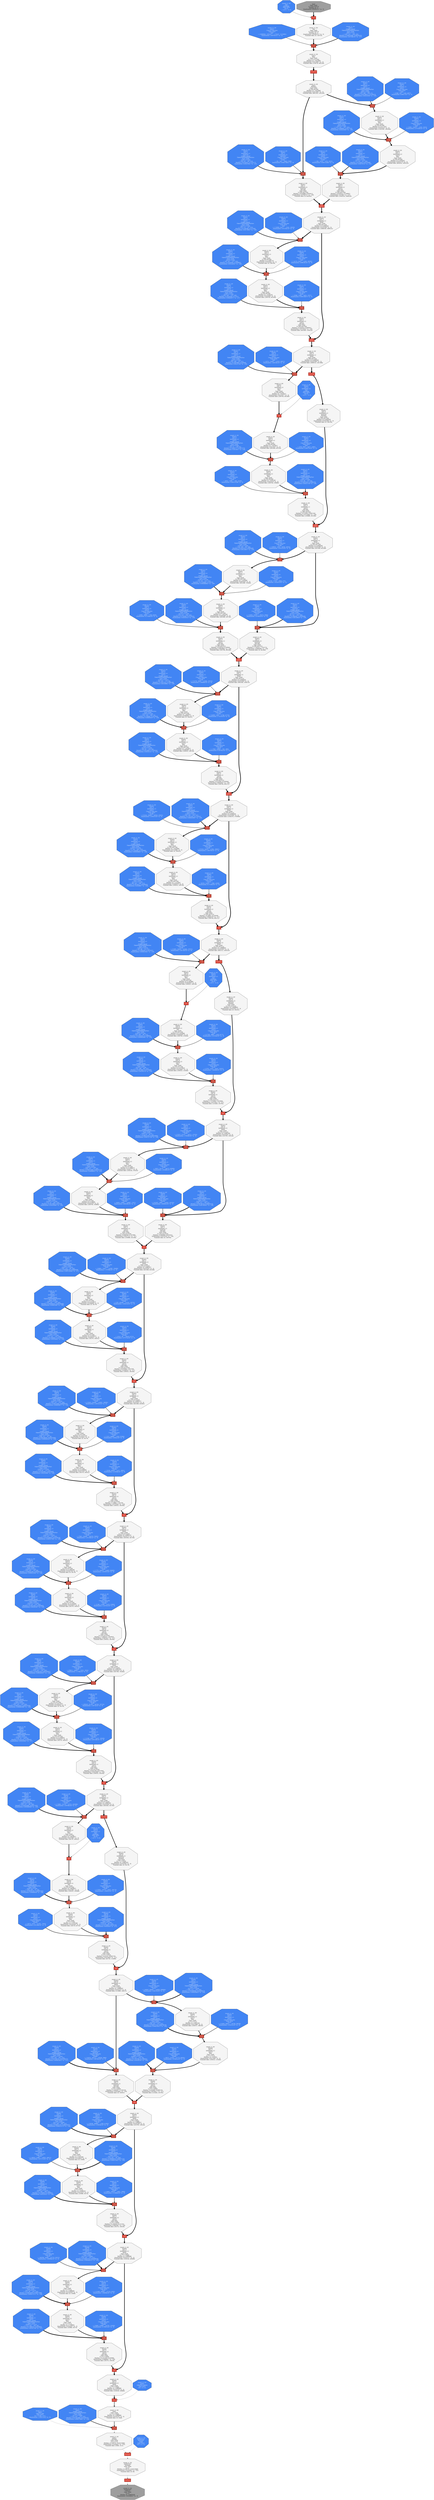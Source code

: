 digraph Computegraph {
	 nslimit=125;
	 "resnet_v1_50/logits/Conv2D_bias" [label="resnet_v1_50/\nlogits/\nConv2D_bias\nType: Int32\n[2] = {-194, -157}\nQuantization: 1.35027e-05 * (x - 0)", shape=octagon, style=filled, fillcolor="#4285F4", fontcolor = "#FFFFFFDD"];
	 "resnet_v1_50/logits/weights_quant/FakeQuantWithMinMaxVars" [label="resnet_v1_50/\nlogits/\nweights_quant/\nFakeQuantWithMinMaxVars\nType: Uint8\n[2×1×1×2048]\n = {123, 191 … 133, 210}\nMinMax: [-0.07341868, 0.07236787]\nQuantization: 0.000573963 * (x - 129)", shape=octagon, style=filled, fillcolor="#4285F4", fontcolor = "#FFFFFFDD"];
	 "resnet_v1_50/block4/unit_3/bottleneck_v1/conv3/Conv2D_Fold_bias" [label="resnet_v1_50/\nblock4/\nunit_3/\nbottleneck_v1/\nconv3/\nConv2D_Fold_bias\nType: Int32\n[2048]\n = {-6485, -22606 … 25376, -21638}\nQuantization: 3.17887e-05 * (x - 0)", shape=octagon, style=filled, fillcolor="#4285F4", fontcolor = "#FFFFFFDD"];
	 "resnet_v1_50/block4/unit_3/bottleneck_v1/conv3/weights_quant/FakeQuantWithMinMaxVars" [label="resnet_v1_50/\nblock4/\nunit_3/\nbottleneck_v1/\nconv3/\nweights_quant/\nFakeQuantWithMinMaxVars\nType: Uint8\n[2048×1×1×512]\n = {114, 104 … 183, 44}\nMinMax: [-0.1789416, 0.1810983]\nQuantization: 0.00141748 * (x - 127)", shape=octagon, style=filled, fillcolor="#4285F4", fontcolor = "#FFFFFFDD"];
	 "resnet_v1_50/block4/unit_3/bottleneck_v1/conv2/Conv2D_Fold_bias" [label="resnet_v1_50/\nblock4/\nunit_3/\nbottleneck_v1/\nconv2/\nConv2D_Fold_bias\nType: Int32\n[512]\n = {-121983, 29563 … 51114, 4265}\nQuantization: 1.04006e-05 * (x - 0)", shape=octagon, style=filled, fillcolor="#4285F4", fontcolor = "#FFFFFFDD"];
	 "resnet_v1_50/block4/unit_3/bottleneck_v1/conv2/weights_quant/FakeQuantWithMinMaxVars" [label="resnet_v1_50/\nblock4/\nunit_3/\nbottleneck_v1/\nconv2/\nweights_quant/\nFakeQuantWithMinMaxVars\nType: Uint8\n[512×3×3×512]\n = {157, 58 … 235, 116}\nMinMax: [-0.06014879, 0.06017369]\nQuantization: 0.000473711 * (x - 128)", shape=octagon, style=filled, fillcolor="#4285F4", fontcolor = "#FFFFFFDD"];
	 "resnet_v1_50/block4/unit_3/bottleneck_v1/conv1/weights_quant/FakeQuantWithMinMaxVars" [label="resnet_v1_50/\nblock4/\nunit_3/\nbottleneck_v1/\nconv1/\nweights_quant/\nFakeQuantWithMinMaxVars\nType: Uint8\n[512×1×1×2048]\n = {118, 216 … 153, 221}\nMinMax: [-0.05687476, 0.05648876]\nQuantization: 0.000446313 * (x - 128)", shape=octagon, style=filled, fillcolor="#4285F4", fontcolor = "#FFFFFFDD"];
	 "resnet_v1_50/block4/unit_2/bottleneck_v1/conv3/Conv2D_Fold_bias" [label="resnet_v1_50/\nblock4/\nunit_2/\nbottleneck_v1/\nconv3/\nConv2D_Fold_bias\nType: Int32\n[2048]\n = {14865, -19318 … -5802, -2808}\nQuantization: 3.11689e-05 * (x - 0)", shape=octagon, style=filled, fillcolor="#4285F4", fontcolor = "#FFFFFFDD"];
	 "resnet_v1_50/block4/unit_2/bottleneck_v1/conv3/weights_quant/FakeQuantWithMinMaxVars" [label="resnet_v1_50/\nblock4/\nunit_2/\nbottleneck_v1/\nconv3/\nweights_quant/\nFakeQuantWithMinMaxVars\nType: Uint8\n[2048×1×1×512]\n = {147, 149 … 198, 232}\nMinMax: [-0.179099, 0.1790962]\nQuantization: 0.00141022 * (x - 128)", shape=octagon, style=filled, fillcolor="#4285F4", fontcolor = "#FFFFFFDD"];
	 "resnet_v1_50/block4/unit_2/bottleneck_v1/conv2/weights_quant/FakeQuantWithMinMaxVars" [label="resnet_v1_50/\nblock4/\nunit_2/\nbottleneck_v1/\nconv2/\nweights_quant/\nFakeQuantWithMinMaxVars\nType: Uint8\n[512×3×3×512]\n = {179, 193 … 28, 164}\nMinMax: [-0.06008555, 0.06017124]\nQuantization: 0.000473452 * (x - 128)", shape=octagon, style=filled, fillcolor="#4285F4", fontcolor = "#FFFFFFDD"];
	 "resnet_v1_50/block4/unit_2/bottleneck_v1/conv1/Conv2D_Fold_bias" [label="resnet_v1_50/\nblock4/\nunit_2/\nbottleneck_v1/\nconv1/\nConv2D_Fold_bias\nType: Int32\n[512]\n = {-39298, -90894 … -1309, 41365}\nQuantization: 1.22629e-05 * (x - 0)", shape=octagon, style=filled, fillcolor="#4285F4", fontcolor = "#FFFFFFDD"];
	 "resnet_v1_50/block4/unit_2/bottleneck_v1/conv1/weights_quant/FakeQuantWithMinMaxVars" [label="resnet_v1_50/\nblock4/\nunit_2/\nbottleneck_v1/\nconv1/\nweights_quant/\nFakeQuantWithMinMaxVars\nType: Uint8\n[512×1×1×2048]\n = {165, 100 … 190, 131}\nMinMax: [-0.06621135, 0.06619207]\nQuantization: 0.000521273 * (x - 128)", shape=octagon, style=filled, fillcolor="#4285F4", fontcolor = "#FFFFFFDD"];
	 "resnet_v1_50/block4/unit_1/bottleneck_v1/conv3/weights_quant/FakeQuantWithMinMaxVars" [label="resnet_v1_50/\nblock4/\nunit_1/\nbottleneck_v1/\nconv3/\nweights_quant/\nFakeQuantWithMinMaxVars\nType: Uint8\n[2048×1×1×512]\n = {56, 112 … 123, 78}\nMinMax: [-0.1787294, 0.1786602]\nQuantization: 0.00140705 * (x - 128)", shape=octagon, style=filled, fillcolor="#4285F4", fontcolor = "#FFFFFFDD"];
	 "resnet_v1_50/block4/unit_1/bottleneck_v1/conv2/Conv2D_Fold_bias" [label="resnet_v1_50/\nblock4/\nunit_1/\nbottleneck_v1/\nconv2/\nConv2D_Fold_bias\nType: Int32\n[512]\n = {15040, 26613 … -26700, 39539}\nQuantization: 1.01421e-05 * (x - 0)", shape=octagon, style=filled, fillcolor="#4285F4", fontcolor = "#FFFFFFDD"];
	 "resnet_v1_50/block4/unit_1/bottleneck_v1/conv2/weights_quant/FakeQuantWithMinMaxVars" [label="resnet_v1_50/\nblock4/\nunit_1/\nbottleneck_v1/\nconv2/\nweights_quant/\nFakeQuantWithMinMaxVars\nType: Uint8\n[512×3×3×512]\n = {149, 132 … 112, 132}\nMinMax: [-0.06077124, 0.06076076]\nQuantization: 0.000478472 * (x - 128)", shape=octagon, style=filled, fillcolor="#4285F4", fontcolor = "#FFFFFFDD"];
	 "resnet_v1_50/block4/unit_1/bottleneck_v1/conv1/weights_quant/FakeQuantWithMinMaxVars" [label="resnet_v1_50/\nblock4/\nunit_1/\nbottleneck_v1/\nconv1/\nweights_quant/\nFakeQuantWithMinMaxVars\nType: Uint8\n[512×1×1×1024]\n = {194, 112 … 130, 104}\nMinMax: [-0.05590848, 0.05580913]\nQuantization: 0.000439833 * (x - 128)", shape=octagon, style=filled, fillcolor="#4285F4", fontcolor = "#FFFFFFDD"];
	 "resnet_v1_50/block4/unit_1/bottleneck_v1/conv3/Conv2D_Fold_bias" [label="resnet_v1_50/\nblock4/\nunit_1/\nbottleneck_v1/\nconv3/\nConv2D_Fold_bias\nType: Int32\n[2048]\n = {6672, -22224 … 27773, 46391}\nQuantization: 3.05462e-05 * (x - 0)", shape=octagon, style=filled, fillcolor="#4285F4", fontcolor = "#FFFFFFDD"];
	 "resnet_v1_50/block4/unit_1/bottleneck_v1/shortcut/Conv2D_Fold_bias" [label="resnet_v1_50/\nblock4/\nunit_1/\nbottleneck_v1/\nshortcut/\nConv2D_Fold_bias\nType: Int32\n[2048]\n = {-54323, -46115 … -30540, 5866}\nQuantization: 1.06785e-05 * (x - 0)", shape=octagon, style=filled, fillcolor="#4285F4", fontcolor = "#FFFFFFDD"];
	 "resnet_v1_50/block4/unit_1/bottleneck_v1/shortcut/weights_quant/FakeQuantWithMinMaxVars" [label="resnet_v1_50/\nblock4/\nunit_1/\nbottleneck_v1/\nshortcut/\nweights_quant/\nFakeQuantWithMinMaxVars\nType: Uint8\n[2048×1×1×1024]\n = {163, 136 … 161, 132}\nMinMax: [-0.05740125, 0.05789227]\nQuantization: 0.000453912 * (x - 127)", shape=octagon, style=filled, fillcolor="#4285F4", fontcolor = "#FFFFFFDD"];
	 "resnet_v1_50/block3/unit_6/bottleneck_v1/conv3/weights_quant/FakeQuantWithMinMaxVars" [label="resnet_v1_50/\nblock3/\nunit_6/\nbottleneck_v1/\nconv3/\nweights_quant/\nFakeQuantWithMinMaxVars\nType: Uint8\n[1024×1×1×256]\n = {179, 95 … 80, 123}\nMinMax: [-0.2575988, 0.2610174]\nQuantization: 0.0020418 * (x - 127)", shape=octagon, style=filled, fillcolor="#4285F4", fontcolor = "#FFFFFFDD"];
	 "resnet_v1_50/block3/unit_6/bottleneck_v1/conv2/Conv2D_Fold_bias" [label="resnet_v1_50/\nblock3/\nunit_6/\nbottleneck_v1/\nconv2/\nConv2D_Fold_bias\nType: Int32\n[256]\n = {17822, -18773 … 8547, -58170}\nQuantization: 1.50401e-05 * (x - 0)", shape=octagon, style=filled, fillcolor="#4285F4", fontcolor = "#FFFFFFDD"];
	 "resnet_v1_50/block3/unit_6/bottleneck_v1/conv2/weights_quant/FakeQuantWithMinMaxVars" [label="resnet_v1_50/\nblock3/\nunit_6/\nbottleneck_v1/\nconv2/\nweights_quant/\nFakeQuantWithMinMaxVars\nType: Uint8\n[256×3×3×256]\n = {165, 108 … 31, 54}\nMinMax: [-0.08391281, 0.08387443]\nQuantization: 0.00066058 * (x - 128)", shape=octagon, style=filled, fillcolor="#4285F4", fontcolor = "#FFFFFFDD"];
	 "resnet_v1_50/block3/unit_6/bottleneck_v1/conv1/Conv2D_Fold_bias" [label="resnet_v1_50/\nblock3/\nunit_6/\nbottleneck_v1/\nconv1/\nConv2D_Fold_bias\nType: Int32\n[256]\n = {-12665, -18719 … 79721, 163260}\nQuantization: 1.09786e-05 * (x - 0)", shape=octagon, style=filled, fillcolor="#4285F4", fontcolor = "#FFFFFFDD"];
	 "resnet_v1_50/block3/unit_6/bottleneck_v1/conv1/weights_quant/FakeQuantWithMinMaxVars" [label="resnet_v1_50/\nblock3/\nunit_6/\nbottleneck_v1/\nconv1/\nweights_quant/\nFakeQuantWithMinMaxVars\nType: Uint8\n[256×1×1×1024]\n = {205, 127 … 66, 109}\nMinMax: [-0.05935686, 0.05917162]\nQuantization: 0.000466648 * (x - 128)", shape=octagon, style=filled, fillcolor="#4285F4", fontcolor = "#FFFFFFDD"];
	 "resnet_v1_50/block3/unit_5/bottleneck_v1/conv3/Conv2D_Fold_bias" [label="resnet_v1_50/\nblock3/\nunit_5/\nbottleneck_v1/\nconv3/\nConv2D_Fold_bias\nType: Int32\n[1024]\n = {-11568, -6501 … -6107, -19330}\nQuantization: 4.95138e-05 * (x - 0)", shape=octagon, style=filled, fillcolor="#4285F4", fontcolor = "#FFFFFFDD"];
	 "resnet_v1_50/block3/unit_5/bottleneck_v1/conv3/weights_quant/FakeQuantWithMinMaxVars" [label="resnet_v1_50/\nblock3/\nunit_5/\nbottleneck_v1/\nconv3/\nweights_quant/\nFakeQuantWithMinMaxVars\nType: Uint8\n[1024×1×1×256]\n = {120, 74 … 159, 93}\nMinMax: [-0.2551551, 0.259564]\nQuantization: 0.00202645 * (x - 127)", shape=octagon, style=filled, fillcolor="#4285F4", fontcolor = "#FFFFFFDD"];
	 "resnet_v1_50/block3/unit_5/bottleneck_v1/conv2/Conv2D_Fold_bias" [label="resnet_v1_50/\nblock3/\nunit_5/\nbottleneck_v1/\nconv2/\nConv2D_Fold_bias\nType: Int32\n[256]\n = {-69145, -61185 … 40742, -55710}\nQuantization: 1.5673e-05 * (x - 0)", shape=octagon, style=filled, fillcolor="#4285F4", fontcolor = "#FFFFFFDD"];
	 "resnet_v1_50/block3/unit_5/bottleneck_v1/conv2/weights_quant/FakeQuantWithMinMaxVars" [label="resnet_v1_50/\nblock3/\nunit_5/\nbottleneck_v1/\nconv2/\nweights_quant/\nFakeQuantWithMinMaxVars\nType: Uint8\n[256×3×3×256]\n = {182, 120 … 135, 193}\nMinMax: [-0.08419147, 0.08423326]\nQuantization: 0.000663089 * (x - 128)", shape=octagon, style=filled, fillcolor="#4285F4", fontcolor = "#FFFFFFDD"];
	 "resnet_v1_50/block3/unit_5/bottleneck_v1/conv1/Conv2D_Fold_bias" [label="resnet_v1_50/\nblock3/\nunit_5/\nbottleneck_v1/\nconv1/\nConv2D_Fold_bias\nType: Int32\n[256]\n = {28612, -56843 … -71911, 2824}\nQuantization: 1.1768e-05 * (x - 0)", shape=octagon, style=filled, fillcolor="#4285F4", fontcolor = "#FFFFFFDD"];
	 "resnet_v1_50/block3/unit_5/bottleneck_v1/conv1/weights_quant/FakeQuantWithMinMaxVars" [label="resnet_v1_50/\nblock3/\nunit_5/\nbottleneck_v1/\nconv1/\nweights_quant/\nFakeQuantWithMinMaxVars\nType: Uint8\n[256×1×1×1024]\n = {219, 145 … 134, 183}\nMinMax: [-0.06362239, 0.06343007]\nQuantization: 0.000500207 * (x - 128)", shape=octagon, style=filled, fillcolor="#4285F4", fontcolor = "#FFFFFFDD"];
	 "resnet_v1_50/block3/unit_4/bottleneck_v1/conv3/Conv2D_Fold_bias" [label="resnet_v1_50/\nblock3/\nunit_4/\nbottleneck_v1/\nconv3/\nConv2D_Fold_bias\nType: Int32\n[1024]\n = {1146, -11580 … 4133, 13464}\nQuantization: 5.24701e-05 * (x - 0)", shape=octagon, style=filled, fillcolor="#4285F4", fontcolor = "#FFFFFFDD"];
	 "resnet_v1_50/block3/unit_4/bottleneck_v1/conv2/Conv2D_Fold_bias" [label="resnet_v1_50/\nblock3/\nunit_4/\nbottleneck_v1/\nconv2/\nConv2D_Fold_bias\nType: Int32\n[256]\n = {-1770, -64878 … 53467, 84600}\nQuantization: 1.61097e-05 * (x - 0)", shape=octagon, style=filled, fillcolor="#4285F4", fontcolor = "#FFFFFFDD"];
	 "resnet_v1_50/block3/unit_4/bottleneck_v1/conv2/weights_quant/FakeQuantWithMinMaxVars" [label="resnet_v1_50/\nblock3/\nunit_4/\nbottleneck_v1/\nconv2/\nweights_quant/\nFakeQuantWithMinMaxVars\nType: Uint8\n[256×3×3×256]\n = {143, 224 … 154, 98}\nMinMax: [-0.08345199, 0.08306127]\nQuantization: 0.000655564 * (x - 128)", shape=octagon, style=filled, fillcolor="#4285F4", fontcolor = "#FFFFFFDD"];
	 "resnet_v1_50/block3/unit_4/bottleneck_v1/conv1/Conv2D_Fold_bias" [label="resnet_v1_50/\nblock3/\nunit_4/\nbottleneck_v1/\nconv1/\nConv2D_Fold_bias\nType: Int32\n[256]\n = {7642, -29508 … -95079, 74005}\nQuantization: 1.31139e-05 * (x - 0)", shape=octagon, style=filled, fillcolor="#4285F4", fontcolor = "#FFFFFFDD"];
	 "resnet_v1_50/block3/unit_4/bottleneck_v1/conv1/weights_quant/FakeQuantWithMinMaxVars" [label="resnet_v1_50/\nblock3/\nunit_4/\nbottleneck_v1/\nconv1/\nweights_quant/\nFakeQuantWithMinMaxVars\nType: Uint8\n[256×1×1×1024]\n = {216, 153 … 119, 135}\nMinMax: [-0.07078058, 0.07079516]\nQuantization: 0.000557385 * (x - 128)", shape=octagon, style=filled, fillcolor="#4285F4", fontcolor = "#FFFFFFDD"];
	 "resnet_v1_50/block3/unit_3/bottleneck_v1/conv3/Conv2D_Fold_bias" [label="resnet_v1_50/\nblock3/\nunit_3/\nbottleneck_v1/\nconv3/\nConv2D_Fold_bias\nType: Int32\n[1024]\n = {5558, 18439 … 1527, -4461}\nQuantization: 5.21936e-05 * (x - 0)", shape=octagon, style=filled, fillcolor="#4285F4", fontcolor = "#FFFFFFDD"];
	 "resnet_v1_50/block3/unit_3/bottleneck_v1/conv3/weights_quant/FakeQuantWithMinMaxVars" [label="resnet_v1_50/\nblock3/\nunit_3/\nbottleneck_v1/\nconv3/\nweights_quant/\nFakeQuantWithMinMaxVars\nType: Uint8\n[1024×1×1×256]\n = {178, 85 … 175, 61}\nMinMax: [-0.2541965, 0.2611603]\nQuantization: 0.00202896 * (x - 126)", shape=octagon, style=filled, fillcolor="#4285F4", fontcolor = "#FFFFFFDD"];
	 "resnet_v1_50/block3/unit_3/bottleneck_v1/conv2/Conv2D_Fold_bias" [label="resnet_v1_50/\nblock3/\nunit_3/\nbottleneck_v1/\nconv2/\nConv2D_Fold_bias\nType: Int32\n[256]\n = {-1311, 36668 … 7450, 23260}\nQuantization: 1.6362e-05 * (x - 0)", shape=octagon, style=filled, fillcolor="#4285F4", fontcolor = "#FFFFFFDD"];
	 "resnet_v1_50/block3/unit_3/bottleneck_v1/conv2/weights_quant/FakeQuantWithMinMaxVars" [label="resnet_v1_50/\nblock3/\nunit_3/\nbottleneck_v1/\nconv2/\nweights_quant/\nFakeQuantWithMinMaxVars\nType: Uint8\n[256×3×3×256]\n = {186, 151 … 81, 76}\nMinMax: [-0.08328626, 0.08341849]\nQuantization: 0.000656318 * (x - 128)", shape=octagon, style=filled, fillcolor="#4285F4", fontcolor = "#FFFFFFDD"];
	 "resnet_v1_50/block3/unit_3/bottleneck_v1/conv1/Conv2D_Fold_bias" [label="resnet_v1_50/\nblock3/\nunit_3/\nbottleneck_v1/\nconv1/\nConv2D_Fold_bias\nType: Int32\n[256]\n = {-22455, -64590 … -43001, -36395}\nQuantization: 1.50331e-05 * (x - 0)", shape=octagon, style=filled, fillcolor="#4285F4", fontcolor = "#FFFFFFDD"];
	 "resnet_v1_50/block3/unit_3/bottleneck_v1/conv1/weights_quant/FakeQuantWithMinMaxVars" [label="resnet_v1_50/\nblock3/\nunit_3/\nbottleneck_v1/\nconv1/\nweights_quant/\nFakeQuantWithMinMaxVars\nType: Uint8\n[256×1×1×1024]\n = {156, 125 … 155, 108}\nMinMax: [-0.0813348, 0.08096545]\nQuantization: 0.000638977 * (x - 128)", shape=octagon, style=filled, fillcolor="#4285F4", fontcolor = "#FFFFFFDD"];
	 "resnet_v1_50/block3/unit_2/bottleneck_v1/conv3/Conv2D_Fold_bias" [label="resnet_v1_50/\nblock3/\nunit_2/\nbottleneck_v1/\nconv3/\nConv2D_Fold_bias\nType: Int32\n[1024]\n = {-9147, 38 … -16918, 6722}\nQuantization: 5.07575e-05 * (x - 0)", shape=octagon, style=filled, fillcolor="#4285F4", fontcolor = "#FFFFFFDD"];
	 "resnet_v1_50/block3/unit_2/bottleneck_v1/conv3/weights_quant/FakeQuantWithMinMaxVars" [label="resnet_v1_50/\nblock3/\nunit_2/\nbottleneck_v1/\nconv3/\nweights_quant/\nFakeQuantWithMinMaxVars\nType: Uint8\n[1024×1×1×256]\n = {171, 133 … 110, 161}\nMinMax: [-0.2594447, 0.2578082]\nQuantization: 0.00203643 * (x - 128)", shape=octagon, style=filled, fillcolor="#4285F4", fontcolor = "#FFFFFFDD"];
	 "resnet_v1_50/block3/unit_2/bottleneck_v1/conv2/Conv2D_Fold_bias" [label="resnet_v1_50/\nblock3/\nunit_2/\nbottleneck_v1/\nconv2/\nConv2D_Fold_bias\nType: Int32\n[256]\n = {229, -40306 … 11253, -18732}\nQuantization: 1.63412e-05 * (x - 0)", shape=octagon, style=filled, fillcolor="#4285F4", fontcolor = "#FFFFFFDD"];
	 "resnet_v1_50/block3/unit_2/bottleneck_v1/conv2/weights_quant/FakeQuantWithMinMaxVars" [label="resnet_v1_50/\nblock3/\nunit_2/\nbottleneck_v1/\nconv2/\nweights_quant/\nFakeQuantWithMinMaxVars\nType: Uint8\n[256×3×3×256]\n = {101, 181 … 138, 144}\nMinMax: [-0.08290352, 0.08318448]\nQuantization: 0.00065389 * (x - 128)", shape=octagon, style=filled, fillcolor="#4285F4", fontcolor = "#FFFFFFDD"];
	 "resnet_v1_50/block3/unit_2/bottleneck_v1/conv1/Conv2D_Fold_bias" [label="resnet_v1_50/\nblock3/\nunit_2/\nbottleneck_v1/\nconv1/\nConv2D_Fold_bias\nType: Int32\n[256]\n = {18865, -75017 … -31082, -30499}\nQuantization: 1.74798e-05 * (x - 0)", shape=octagon, style=filled, fillcolor="#4285F4", fontcolor = "#FFFFFFDD"];
	 "resnet_v1_50/block3/unit_2/bottleneck_v1/conv1/weights_quant/FakeQuantWithMinMaxVars" [label="resnet_v1_50/\nblock3/\nunit_2/\nbottleneck_v1/\nconv1/\nweights_quant/\nFakeQuantWithMinMaxVars\nType: Uint8\n[256×1×1×1024]\n = {161, 133 … 44, 140}\nMinMax: [-0.09386719, 0.0948508]\nQuantization: 0.000742984 * (x - 127)", shape=octagon, style=filled, fillcolor="#4285F4", fontcolor = "#FFFFFFDD"];
	 "resnet_v1_50/block3/unit_1/bottleneck_v1/conv3/weights_quant/FakeQuantWithMinMaxVars" [label="resnet_v1_50/\nblock3/\nunit_1/\nbottleneck_v1/\nconv3/\nweights_quant/\nFakeQuantWithMinMaxVars\nType: Uint8\n[1024×1×1×256]\n = {155, 53 … 185, 133}\nMinMax: [-0.2617698, 0.261079]\nQuantization: 0.00205846 * (x - 128)", shape=octagon, style=filled, fillcolor="#4285F4", fontcolor = "#FFFFFFDD"];
	 "resnet_v1_50/block3/unit_1/bottleneck_v1/conv2/Conv2D_Fold_bias" [label="resnet_v1_50/\nblock3/\nunit_1/\nbottleneck_v1/\nconv2/\nConv2D_Fold_bias\nType: Int32\n[256]\n = {6621, 24175 … -49575, 60089}\nQuantization: 1.62466e-05 * (x - 0)", shape=octagon, style=filled, fillcolor="#4285F4", fontcolor = "#FFFFFFDD"];
	 "resnet_v1_50/block3/unit_1/bottleneck_v1/conv2/weights_quant/FakeQuantWithMinMaxVars" [label="resnet_v1_50/\nblock3/\nunit_1/\nbottleneck_v1/\nconv2/\nweights_quant/\nFakeQuantWithMinMaxVars\nType: Uint8\n[256×3×3×256]\n = {190, 113 … 175, 98}\nMinMax: [-0.08472469, 0.08525725]\nQuantization: 0.00066922 * (x - 128)", shape=octagon, style=filled, fillcolor="#4285F4", fontcolor = "#FFFFFFDD"];
	 "resnet_v1_50/block3/unit_1/bottleneck_v1/conv1/Conv2D_Fold_bias" [label="resnet_v1_50/\nblock3/\nunit_1/\nbottleneck_v1/\nconv1/\nConv2D_Fold_bias\nType: Int32\n[256]\n = {13227, 23727 … -76111, -37355}\nQuantization: 1.78289e-05 * (x - 0)", shape=octagon, style=filled, fillcolor="#4285F4", fontcolor = "#FFFFFFDD"];
	 "resnet_v1_50/block3/unit_1/bottleneck_v1/conv1/weights_quant/FakeQuantWithMinMaxVars" [label="resnet_v1_50/\nblock3/\nunit_1/\nbottleneck_v1/\nconv1/\nweights_quant/\nFakeQuantWithMinMaxVars\nType: Uint8\n[256×1×1×512]\n = {174, 91 … 81, 37}\nMinMax: [-0.09613159, 0.09633896]\nQuantization: 0.000757758 * (x - 128)", shape=octagon, style=filled, fillcolor="#4285F4", fontcolor = "#FFFFFFDD"];
	 "resnet_v1_50/block3/unit_1/bottleneck_v1/shortcut/Conv2D_Fold_bias" [label="resnet_v1_50/\nblock3/\nunit_1/\nbottleneck_v1/\nshortcut/\nConv2D_Fold_bias\nType: Int32\n[1024]\n = {-41501, -3993 … -22401, -62235}\nQuantization: 1.80995e-05 * (x - 0)", shape=octagon, style=filled, fillcolor="#4285F4", fontcolor = "#FFFFFFDD"];
	 "resnet_v1_50/block3/unit_1/bottleneck_v1/shortcut/weights_quant/FakeQuantWithMinMaxVars" [label="resnet_v1_50/\nblock3/\nunit_1/\nbottleneck_v1/\nshortcut/\nweights_quant/\nFakeQuantWithMinMaxVars\nType: Uint8\n[1024×1×1×512]\n = {166, 122 … 148, 37}\nMinMax: [-0.09736714, 0.09802514]\nQuantization: 0.000769261 * (x - 128)", shape=octagon, style=filled, fillcolor="#4285F4", fontcolor = "#FFFFFFDD"];
	 "resnet_v1_50/block2/unit_4/bottleneck_v1/conv3/Conv2D_Fold_bias" [label="resnet_v1_50/\nblock2/\nunit_4/\nbottleneck_v1/\nconv3/\nConv2D_Fold_bias\nType: Int32\n[512]\n = {2701, -5223 … 6541, 11622}\nQuantization: 7.44449e-05 * (x - 0)", shape=octagon, style=filled, fillcolor="#4285F4", fontcolor = "#FFFFFFDD"];
	 "resnet_v1_50/block2/unit_4/bottleneck_v1/conv3/weights_quant/FakeQuantWithMinMaxVars" [label="resnet_v1_50/\nblock2/\nunit_4/\nbottleneck_v1/\nconv3/\nweights_quant/\nFakeQuantWithMinMaxVars\nType: Uint8\n[512×1×1×128]\n = {191, 198 … 86, 122}\nMinMax: [-0.3673691, 0.3775469]\nQuantization: 0.00293274 * (x - 126)", shape=octagon, style=filled, fillcolor="#4285F4", fontcolor = "#FFFFFFDD"];
	 "resnet_v1_50/block2/unit_4/bottleneck_v1/conv2/Conv2D_Fold_bias" [label="resnet_v1_50/\nblock2/\nunit_4/\nbottleneck_v1/\nconv2/\nConv2D_Fold_bias\nType: Int32\n[128]\n = {17736, -3880 … 5343, 8777}\nQuantization: 2.51354e-05 * (x - 0)", shape=octagon, style=filled, fillcolor="#4285F4", fontcolor = "#FFFFFFDD"];
	 "resnet_v1_50/block2/unit_4/bottleneck_v1/conv2/weights_quant/FakeQuantWithMinMaxVars" [label="resnet_v1_50/\nblock2/\nunit_4/\nbottleneck_v1/\nconv2/\nweights_quant/\nFakeQuantWithMinMaxVars\nType: Uint8\n[128×3×3×128]\n = {105, 106 … 69, 112}\nMinMax: [-0.1201624, 0.1198893]\nQuantization: 0.000945085 * (x - 128)", shape=octagon, style=filled, fillcolor="#4285F4", fontcolor = "#FFFFFFDD"];
	 "resnet_v1_50/block2/unit_4/bottleneck_v1/conv1/Conv2D_Fold_bias" [label="resnet_v1_50/\nblock2/\nunit_4/\nbottleneck_v1/\nconv1/\nConv2D_Fold_bias\nType: Int32\n[128]\n = {15991, 26924 … 43468, -37672}\nQuantization: 1.95726e-05 * (x - 0)", shape=octagon, style=filled, fillcolor="#4285F4", fontcolor = "#FFFFFFDD"];
	 "resnet_v1_50/block2/unit_4/bottleneck_v1/conv1/weights_quant/FakeQuantWithMinMaxVars" [label="resnet_v1_50/\nblock2/\nunit_4/\nbottleneck_v1/\nconv1/\nweights_quant/\nFakeQuantWithMinMaxVars\nType: Uint8\n[128×1×1×512]\n = {87, 88 … 70, 171}\nMinMax: [-0.1065038, 0.1047837]\nQuantization: 0.000831841 * (x - 129)", shape=octagon, style=filled, fillcolor="#4285F4", fontcolor = "#FFFFFFDD"];
	 "resnet_v1_50/block2/unit_3/bottleneck_v1/conv3/Conv2D_Fold_bias" [label="resnet_v1_50/\nblock2/\nunit_3/\nbottleneck_v1/\nconv3/\nConv2D_Fold_bias\nType: Int32\n[512]\n = {8226, 12616 … -7080, -4100}\nQuantization: 8.17149e-05 * (x - 0)", shape=octagon, style=filled, fillcolor="#4285F4", fontcolor = "#FFFFFFDD"];
	 "resnet_v1_50/block2/unit_3/bottleneck_v1/conv3/weights_quant/FakeQuantWithMinMaxVars" [label="resnet_v1_50/\nblock2/\nunit_3/\nbottleneck_v1/\nconv3/\nweights_quant/\nFakeQuantWithMinMaxVars\nType: Uint8\n[512×1×1×128]\n = {66, 145 … 196, 112}\nMinMax: [-0.3678251, 0.3659045]\nQuantization: 0.0028887 * (x - 128)", shape=octagon, style=filled, fillcolor="#4285F4", fontcolor = "#FFFFFFDD"];
	 "resnet_v1_50/block2/unit_3/bottleneck_v1/conv2/Conv2D_Fold_bias" [label="resnet_v1_50/\nblock2/\nunit_3/\nbottleneck_v1/\nconv2/\nConv2D_Fold_bias\nType: Int32\n[128]\n = {37533, 16670 … -4786, -20807}\nQuantization: 2.58578e-05 * (x - 0)", shape=octagon, style=filled, fillcolor="#4285F4", fontcolor = "#FFFFFFDD"];
	 "resnet_v1_50/block2/unit_3/bottleneck_v1/conv2/weights_quant/FakeQuantWithMinMaxVars" [label="resnet_v1_50/\nblock2/\nunit_3/\nbottleneck_v1/\nconv2/\nweights_quant/\nFakeQuantWithMinMaxVars\nType: Uint8\n[128×3×3×128]\n = {71, 84 … 165, 125}\nMinMax: [-0.1191608, 0.1192669]\nQuantization: 0.000938692 * (x - 128)", shape=octagon, style=filled, fillcolor="#4285F4", fontcolor = "#FFFFFFDD"];
	 "resnet_v1_50/block2/unit_3/bottleneck_v1/conv1/weights_quant/FakeQuantWithMinMaxVars" [label="resnet_v1_50/\nblock2/\nunit_3/\nbottleneck_v1/\nconv1/\nweights_quant/\nFakeQuantWithMinMaxVars\nType: Uint8\n[128×1×1×512]\n = {142, 139 … 150, 157}\nMinMax: [-0.1191795, 0.1178197]\nQuantization: 0.000933067 * (x - 129)", shape=octagon, style=filled, fillcolor="#4285F4", fontcolor = "#FFFFFFDD"];
	 "resnet_v1_50/block2/unit_2/bottleneck_v1/conv3/Conv2D_Fold_bias" [label="resnet_v1_50/\nblock2/\nunit_2/\nbottleneck_v1/\nconv3/\nConv2D_Fold_bias\nType: Int32\n[512]\n = {-7682, 10950 … 302, -806}\nQuantization: 8.39792e-05 * (x - 0)", shape=octagon, style=filled, fillcolor="#4285F4", fontcolor = "#FFFFFFDD"];
	 "resnet_v1_50/block2/unit_2/bottleneck_v1/conv3/weights_quant/FakeQuantWithMinMaxVars" [label="resnet_v1_50/\nblock2/\nunit_2/\nbottleneck_v1/\nconv3/\nweights_quant/\nFakeQuantWithMinMaxVars\nType: Uint8\n[512×1×1×128]\n = {62, 85 … 120, 64}\nMinMax: [-0.3615009, 0.3782014]\nQuantization: 0.00291221 * (x - 125)", shape=octagon, style=filled, fillcolor="#4285F4", fontcolor = "#FFFFFFDD"];
	 "resnet_v1_50/block2/unit_2/bottleneck_v1/conv2/Conv2D_Fold_bias" [label="resnet_v1_50/\nblock2/\nunit_2/\nbottleneck_v1/\nconv2/\nConv2D_Fold_bias\nType: Int32\n[128]\n = {14490, 1344 … -2748, 12723}\nQuantization: 2.72225e-05 * (x - 0)", shape=octagon, style=filled, fillcolor="#4285F4", fontcolor = "#FFFFFFDD"];
	 "resnet_v1_50/block2/unit_2/bottleneck_v1/conv2/weights_quant/FakeQuantWithMinMaxVars" [label="resnet_v1_50/\nblock2/\nunit_2/\nbottleneck_v1/\nconv2/\nweights_quant/\nFakeQuantWithMinMaxVars\nType: Uint8\n[128×3×3×128]\n = {141, 116 … 100, 75}\nMinMax: [-0.120648, 0.1207003]\nQuantization: 0.00095019 * (x - 128)", shape=octagon, style=filled, fillcolor="#4285F4", fontcolor = "#FFFFFFDD"];
	 "resnet_v1_50/block2/unit_2/bottleneck_v1/conv1/Conv2D_Fold_bias" [label="resnet_v1_50/\nblock2/\nunit_2/\nbottleneck_v1/\nconv1/\nConv2D_Fold_bias\nType: Int32\n[128]\n = {-21378, -6849 … 13308, -19155}\nQuantization: 2.58499e-05 * (x - 0)", shape=octagon, style=filled, fillcolor="#4285F4", fontcolor = "#FFFFFFDD"];
	 "resnet_v1_50/block2/unit_2/bottleneck_v1/conv1/weights_quant/FakeQuantWithMinMaxVars" [label="resnet_v1_50/\nblock2/\nunit_2/\nbottleneck_v1/\nconv1/\nweights_quant/\nFakeQuantWithMinMaxVars\nType: Uint8\n[128×1×1×512]\n = {93, 195 … 173, 36}\nMinMax: [-0.1401316, 0.1389148]\nQuantization: 0.00109861 * (x - 129)", shape=octagon, style=filled, fillcolor="#4285F4", fontcolor = "#FFFFFFDD"];
	 "resnet_v1_50/block2/unit_1/bottleneck_v1/conv3/Conv2D_Fold_bias" [label="resnet_v1_50/\nblock2/\nunit_1/\nbottleneck_v1/\nconv3/\nConv2D_Fold_bias\nType: Int32\n[512]\n = {3095, -8906 … 7280, 6340}\nQuantization: 8.27284e-05 * (x - 0)", shape=octagon, style=filled, fillcolor="#4285F4", fontcolor = "#FFFFFFDD"];
	 "resnet_v1_50/block2/unit_1/bottleneck_v1/conv3/weights_quant/FakeQuantWithMinMaxVars" [label="resnet_v1_50/\nblock2/\nunit_1/\nbottleneck_v1/\nconv3/\nweights_quant/\nFakeQuantWithMinMaxVars\nType: Uint8\n[512×1×1×128]\n = {176, 213 … 164, 124}\nMinMax: [-0.3718264, 0.3731855]\nQuantization: 0.00293312 * (x - 128)", shape=octagon, style=filled, fillcolor="#4285F4", fontcolor = "#FFFFFFDD"];
	 "resnet_v1_50/block2/unit_1/bottleneck_v1/conv2/Conv2D_Fold_bias" [label="resnet_v1_50/\nblock2/\nunit_1/\nbottleneck_v1/\nconv2/\nConv2D_Fold_bias\nType: Int32\n[128]\n = {3236, 17124 … 9084, 273}\nQuantization: 2.83267e-05 * (x - 0)", shape=octagon, style=filled, fillcolor="#4285F4", fontcolor = "#FFFFFFDD"];
	 "resnet_v1_50/block2/unit_1/bottleneck_v1/conv2/weights_quant/FakeQuantWithMinMaxVars" [label="resnet_v1_50/\nblock2/\nunit_1/\nbottleneck_v1/\nconv2/\nweights_quant/\nFakeQuantWithMinMaxVars\nType: Uint8\n[128×3×3×128]\n = {122, 39 … 151, 152}\nMinMax: [-0.1250866, 0.125572]\nQuantization: 0.000986845 * (x - 128)", shape=octagon, style=filled, fillcolor="#4285F4", fontcolor = "#FFFFFFDD"];
	 "resnet_v1_50/block2/unit_1/bottleneck_v1/conv1/Conv2D_Fold_bias" [label="resnet_v1_50/\nblock2/\nunit_1/\nbottleneck_v1/\nconv1/\nConv2D_Fold_bias\nType: Int32\n[128]\n = {29859, -1414 … 6638, 16054}\nQuantization: 2.97972e-05 * (x - 0)", shape=octagon, style=filled, fillcolor="#4285F4", fontcolor = "#FFFFFFDD"];
	 "resnet_v1_50/block2/unit_1/bottleneck_v1/conv1/weights_quant/FakeQuantWithMinMaxVars" [label="resnet_v1_50/\nblock2/\nunit_1/\nbottleneck_v1/\nconv1/\nweights_quant/\nFakeQuantWithMinMaxVars\nType: Uint8\n[128×1×1×256]\n = {145, 160 … 99, 168}\nMinMax: [-0.1616129, 0.1600449]\nQuantization: 0.00126637 * (x - 129)", shape=octagon, style=filled, fillcolor="#4285F4", fontcolor = "#FFFFFFDD"];
	 "resnet_v1_50/block2/unit_1/bottleneck_v1/shortcut/Conv2D_Fold_bias" [label="resnet_v1_50/\nblock2/\nunit_1/\nbottleneck_v1/\nshortcut/\nConv2D_Fold_bias\nType: Int32\n[512]\n = {-18581, 30167 … -39372, 3584}\nQuantization: 3.07805e-05 * (x - 0)", shape=octagon, style=filled, fillcolor="#4285F4", fontcolor = "#FFFFFFDD"];
	 "resnet_v1_50/block2/unit_1/bottleneck_v1/shortcut/weights_quant/FakeQuantWithMinMaxVars" [label="resnet_v1_50/\nblock2/\nunit_1/\nbottleneck_v1/\nshortcut/\nweights_quant/\nFakeQuantWithMinMaxVars\nType: Uint8\n[512×1×1×256]\n = {45, 141 … 162, 189}\nMinMax: [-0.1684361, 0.1638366]\nQuantization: 0.00130816 * (x - 130)", shape=octagon, style=filled, fillcolor="#4285F4", fontcolor = "#FFFFFFDD"];
	 "resnet_v1_50/block1/unit_3/bottleneck_v1/conv3/weights_quant/FakeQuantWithMinMaxVars" [label="resnet_v1_50/\nblock1/\nunit_3/\nbottleneck_v1/\nconv3/\nweights_quant/\nFakeQuantWithMinMaxVars\nType: Uint8\n[256×1×1×64]\n = {143, 68 … 227, 86}\nMinMax: [-0.5467816, 0.5269678]\nQuantization: 0.00422736 * (x - 130)", shape=octagon, style=filled, fillcolor="#4285F4", fontcolor = "#FFFFFFDD"];
	 "resnet_v1_50/block1/unit_3/bottleneck_v1/conv2/Conv2D_Fold_bias" [label="resnet_v1_50/\nblock1/\nunit_3/\nbottleneck_v1/\nconv2/\nConv2D_Fold_bias\nType: Int32\n[64]\n = {539, 2663 … 4427, -5385}\nQuantization: 4.49072e-05 * (x - 0)", shape=octagon, style=filled, fillcolor="#4285F4", fontcolor = "#FFFFFFDD"];
	 "resnet_v1_50/block1/unit_3/bottleneck_v1/conv2/weights_quant/FakeQuantWithMinMaxVars" [label="resnet_v1_50/\nblock1/\nunit_3/\nbottleneck_v1/\nconv2/\nweights_quant/\nFakeQuantWithMinMaxVars\nType: Uint8\n[64×3×3×64]\n = {18, 13 … 139, 95}\nMinMax: [-0.1809717, 0.1857275]\nQuantization: 0.0014437 * (x - 126)", shape=octagon, style=filled, fillcolor="#4285F4", fontcolor = "#FFFFFFDD"];
	 "resnet_v1_50/block1/unit_3/bottleneck_v1/conv1/Conv2D_Fold_bias" [label="resnet_v1_50/\nblock1/\nunit_3/\nbottleneck_v1/\nconv1/\nConv2D_Fold_bias\nType: Int32\n[64]\n = {-4370, -15830 … 11053, 16671}\nQuantization: 3.46226e-05 * (x - 0)", shape=octagon, style=filled, fillcolor="#4285F4", fontcolor = "#FFFFFFDD"];
	 "resnet_v1_50/block1/unit_3/bottleneck_v1/conv1/weights_quant/FakeQuantWithMinMaxVars" [label="resnet_v1_50/\nblock1/\nunit_3/\nbottleneck_v1/\nconv1/\nweights_quant/\nFakeQuantWithMinMaxVars\nType: Uint8\n[64×1×1×256]\n = {163, 188 … 34, 121}\nMinMax: [-0.1897986, 0.183949]\nQuantization: 0.00147145 * (x - 130)", shape=octagon, style=filled, fillcolor="#4285F4", fontcolor = "#FFFFFFDD"];
	 "resnet_v1_50/block1/unit_2/bottleneck_v1/conv3/Conv2D_Fold_bias" [label="resnet_v1_50/\nblock1/\nunit_2/\nbottleneck_v1/\nconv3/\nConv2D_Fold_bias\nType: Int32\n[256]\n = {3566, -2189 … 5632, -2357}\nQuantization: 0.000138473 * (x - 0)", shape=octagon, style=filled, fillcolor="#4285F4", fontcolor = "#FFFFFFDD"];
	 "resnet_v1_50/block1/unit_2/bottleneck_v1/conv3/weights_quant/FakeQuantWithMinMaxVars" [label="resnet_v1_50/\nblock1/\nunit_2/\nbottleneck_v1/\nconv3/\nweights_quant/\nFakeQuantWithMinMaxVars\nType: Uint8\n[256×1×1×64]\n = {140, 164 … 133, 159}\nMinMax: [-0.5610438, 0.57147]\nQuantization: 0.00445872 * (x - 127)", shape=octagon, style=filled, fillcolor="#4285F4", fontcolor = "#FFFFFFDD"];
	 "resnet_v1_50/block1/unit_2/bottleneck_v1/conv2/Conv2D_Fold_bias" [label="resnet_v1_50/\nblock1/\nunit_2/\nbottleneck_v1/\nconv2/\nConv2D_Fold_bias\nType: Int32\n[64]\n = {-4174, -6031 … 2149, -16282}\nQuantization: 4.69619e-05 * (x - 0)", shape=octagon, style=filled, fillcolor="#4285F4", fontcolor = "#FFFFFFDD"];
	 "resnet_v1_50/block1/unit_2/bottleneck_v1/conv2/weights_quant/FakeQuantWithMinMaxVars" [label="resnet_v1_50/\nblock1/\nunit_2/\nbottleneck_v1/\nconv2/\nweights_quant/\nFakeQuantWithMinMaxVars\nType: Uint8\n[64×3×3×64]\n = {45, 167 … 227, 124}\nMinMax: [-0.1828306, 0.1836962]\nQuantization: 0.00144302 * (x - 128)", shape=octagon, style=filled, fillcolor="#4285F4", fontcolor = "#FFFFFFDD"];
	 "resnet_v1_50/block1/unit_2/bottleneck_v1/conv1/Conv2D_Fold_bias" [label="resnet_v1_50/\nblock1/\nunit_2/\nbottleneck_v1/\nconv1/\nConv2D_Fold_bias\nType: Int32\n[64]\n = {-13498, 25671 … -2545, -14019}\nQuantization: 4.02104e-05 * (x - 0)", shape=octagon, style=filled, fillcolor="#4285F4", fontcolor = "#FFFFFFDD"];
	 "resnet_v1_50/block1/unit_2/bottleneck_v1/conv1/weights_quant/FakeQuantWithMinMaxVars" [label="resnet_v1_50/\nblock1/\nunit_2/\nbottleneck_v1/\nconv1/\nweights_quant/\nFakeQuantWithMinMaxVars\nType: Uint8\n[64×1×1×256]\n = {130, 112 … 87, 122}\nMinMax: [-0.2166289, 0.217438]\nQuantization: 0.00170892 * (x - 128)", shape=octagon, style=filled, fillcolor="#4285F4", fontcolor = "#FFFFFFDD"];
	 "resnet_v1_50/block1/unit_1/bottleneck_v1/conv3/Conv2D_Fold_bias" [label="resnet_v1_50/\nblock1/\nunit_1/\nbottleneck_v1/\nconv3/\nConv2D_Fold_bias\nType: Int32\n[256]\n = {-385, -6554 … -679, -5555}\nQuantization: 0.000152884 * (x - 0)", shape=octagon, style=filled, fillcolor="#4285F4", fontcolor = "#FFFFFFDD"];
	 "resnet_v1_50/block1/unit_1/bottleneck_v1/conv3/weights_quant/FakeQuantWithMinMaxVars" [label="resnet_v1_50/\nblock1/\nunit_1/\nbottleneck_v1/\nconv3/\nweights_quant/\nFakeQuantWithMinMaxVars\nType: Uint8\n[256×1×1×64]\n = {73, 152 … 81, 130}\nMinMax: [-0.570429, 0.6237648]\nQuantization: 0.00470155 * (x - 122)", shape=octagon, style=filled, fillcolor="#4285F4", fontcolor = "#FFFFFFDD"];
	 "resnet_v1_50/block1/unit_1/bottleneck_v1/conv2/Conv2D_Fold_bias" [label="resnet_v1_50/\nblock1/\nunit_1/\nbottleneck_v1/\nconv2/\nConv2D_Fold_bias\nType: Int32\n[64]\n = {1063, -10919 … -1419, -3410}\nQuantization: 5.37526e-05 * (x - 0)", shape=octagon, style=filled, fillcolor="#4285F4", fontcolor = "#FFFFFFDD"];
	 "resnet_v1_50/block1/unit_1/bottleneck_v1/conv2/weights_quant/FakeQuantWithMinMaxVars" [label="resnet_v1_50/\nblock1/\nunit_1/\nbottleneck_v1/\nconv2/\nweights_quant/\nFakeQuantWithMinMaxVars\nType: Uint8\n[64×3×3×64]\n = {122, 147 … 167, 142}\nMinMax: [-0.2089062, 0.2017733]\nQuantization: 0.00161685 * (x - 130)", shape=octagon, style=filled, fillcolor="#4285F4", fontcolor = "#FFFFFFDD"];
	 "resnet_v1_50/block1/unit_1/bottleneck_v1/conv1/Conv2D_Fold_bias" [label="resnet_v1_50/\nblock1/\nunit_1/\nbottleneck_v1/\nconv1/\nConv2D_Fold_bias\nType: Int32\n[64]\n = {2388, 339 … 1302, 6037}\nQuantization: 0.00017257 * (x - 0)", shape=octagon, style=filled, fillcolor="#4285F4", fontcolor = "#FFFFFFDD"];
	 "resnet_v1_50/block1/unit_1/bottleneck_v1/conv1/weights_quant/FakeQuantWithMinMaxVars" [label="resnet_v1_50/\nblock1/\nunit_1/\nbottleneck_v1/\nconv1/\nweights_quant/\nFakeQuantWithMinMaxVars\nType: Uint8\n[64×1×1×64]\n = {110, 166 … 105, 57}\nMinMax: [-0.6578622, 0.7476623]\nQuantization: 0.00553356 * (x - 120)", shape=octagon, style=filled, fillcolor="#4285F4", fontcolor = "#FFFFFFDD"];
	 "resnet_v1_50/block1/unit_1/bottleneck_v1/shortcut/Conv2D_Fold_bias" [label="resnet_v1_50/\nblock1/\nunit_1/\nbottleneck_v1/\nshortcut/\nConv2D_Fold_bias\nType: Int32\n[256]\n = {36, -546 … -6942, 2268}\nQuantization: 0.000170851 * (x - 0)", shape=octagon, style=filled, fillcolor="#4285F4", fontcolor = "#FFFFFFDD"];
	 "resnet_v1_50/block1/unit_1/bottleneck_v1/shortcut/weights_quant/FakeQuantWithMinMaxVars" [label="resnet_v1_50/\nblock1/\nunit_1/\nbottleneck_v1/\nshortcut/\nweights_quant/\nFakeQuantWithMinMaxVars\nType: Uint8\n[256×1×1×64]\n = {162, 62 … 96, 110}\nMinMax: [-0.678205, 0.7133117]\nQuantization: 0.00547841 * (x - 125)", shape=octagon, style=filled, fillcolor="#4285F4", fontcolor = "#FFFFFFDD"];
	 "resnet_v1_50/conv1/Conv2D_Fold_bias" [label="resnet_v1_50/\nconv1/\nConv2D_Fold_bias\nType: Int32\n[64]\n = {2068840, -2291617 … -170107, -2122685}\nQuantization: 1.89705e-07 * (x - 0)", shape=octagon, style=filled, fillcolor="#4285F4", fontcolor = "#FFFFFFDD"];
	 "resnet_v1_50/logits/BiasAdd" [label="resnet_v1_50/\nlogits/\nBiasAdd\nType: Uint8\n[1×1×1×2]\nMinMax: [-4.190751, 0.03312846]\nQuantization: 0.0165642 * (x - 253)\nTransient Alloc: [2048, 2112)", shape=octagon, style=filled, fillcolor="#F5F5F5", fontcolor = "#000000DD"];
	 "resnet_v1_50/block4/unit_3/bottleneck_v1/Relu6" [label="resnet_v1_50/\nblock4/\nunit_3/\nbottleneck_v1/\nRelu6\nType: Uint8\n[1×7×7×2048]\nMinMax: [0, 5.998968]\nQuantization: 0.0235254 * (x - 0)\nTransient Alloc: [150528, 250880)", shape=octagon, style=filled, fillcolor="#F5F5F5", fontcolor = "#000000DD"];
	 "resnet_v1_50/block4/unit_3/bottleneck_v1/conv3/add_fold" [label="resnet_v1_50/\nblock4/\nunit_3/\nbottleneck_v1/\nconv3/\nadd_fold\nType: Uint8\n[1×7×7×2048]\nMinMax: [-6.251536, 6.202696]\nQuantization: 0.0488401 * (x - 128)\nTransient Alloc: [50176, 150528)", shape=octagon, style=filled, fillcolor="#F5F5F5", fontcolor = "#000000DD"];
	 "resnet_v1_50/block4/unit_3/bottleneck_v1/conv1/Relu" [label="resnet_v1_50/\nblock4/\nunit_3/\nbottleneck_v1/\nconv1/\nRelu\nType: Uint8\n[1×7×7×512]\nMinMax: [0, 5.598669]\nQuantization: 0.0219556 * (x - 0)\nTransient Alloc: [0, 25088)", shape=octagon, style=filled, fillcolor="#F5F5F5", fontcolor = "#000000DD"];
	 "resnet_v1_50/block4/unit_2/bottleneck_v1/conv3/add_fold" [label="resnet_v1_50/\nblock4/\nunit_2/\nbottleneck_v1/\nconv3/\nadd_fold\nType: Uint8\n[1×7×7×2048]\nMinMax: [-6.169434, 6.121235]\nQuantization: 0.0481987 * (x - 128)\nTransient Alloc: [50176, 150528)", shape=octagon, style=filled, fillcolor="#F5F5F5", fontcolor = "#000000DD"];
	 "resnet_v1_50/block3/unit_1/bottleneck_v1/conv3/add_fold" [label="resnet_v1_50/\nblock3/\nunit_1/\nbottleneck_v1/\nconv3/\nadd_fold\nType: Uint8\n[1×14×14×1024]\nMinMax: [-6.694358, 6.747069]\nQuantization: 0.0527115 * (x - 127)\nTransient Alloc: [250880, 451584)", shape=octagon, style=filled, fillcolor="#F5F5F5", fontcolor = "#000000DD"];
	 "resnet_v1_50/block4/unit_2/bottleneck_v1/Relu6" [label="resnet_v1_50/\nblock4/\nunit_2/\nbottleneck_v1/\nRelu6\nType: Uint8\n[1×7×7×2048]\nMinMax: [0, 5.999048]\nQuantization: 0.0235257 * (x - 0)\nTransient Alloc: [326144, 426496)", shape=octagon, style=filled, fillcolor="#F5F5F5", fontcolor = "#000000DD"];
	 "resnet_v1_50/block2/unit_4/bottleneck_v1/Relu6" [label="resnet_v1_50/\nblock2/\nunit_4/\nbottleneck_v1/\nRelu6\nType: Uint8\n[1×14×14×512]\nMinMax: [0, 5.999764]\nQuantization: 0.0235285 * (x - 0)\nTransient Alloc: [225792, 326144)", shape=octagon, style=filled, fillcolor="#F5F5F5", fontcolor = "#000000DD"];
	 "resnet_v1_50/block1/unit_3/bottleneck_v1/Pad" [label="resnet_v1_50/\nblock1/\nunit_3/\nbottleneck_v1/\nPad\nType: Uint8\n[1×58×58×64]\nMinMax: [0, 7.931947]\nQuantization: 0.0311057 * (x - 0)\nTransient Alloc: [401408, 616704)", shape=octagon, style=filled, fillcolor="#F5F5F5", fontcolor = "#000000DD"];
	 "resnet_v1_50/block3/unit_6/bottleneck_v1/Relu6" [label="resnet_v1_50/\nblock3/\nunit_6/\nbottleneck_v1/\nRelu6\nType: Uint8\n[1×7×7×1024]\nMinMax: [0, 5.999003]\nQuantization: 0.0235255 * (x - 0)\nTransient Alloc: [112896, 163072)", shape=octagon, style=filled, fillcolor="#F5F5F5", fontcolor = "#000000DD"];
	 "resnet_v1_50/block4/unit_1/bottleneck_v1/conv1/Relu" [label="resnet_v1_50/\nblock4/\nunit_1/\nbottleneck_v1/\nconv1/\nRelu\nType: Uint8\n[1×7×7×512]\nMinMax: [0, 5.405216]\nQuantization: 0.0211969 * (x - 0)\nTransient Alloc: [163072, 188160)", shape=octagon, style=filled, fillcolor="#F5F5F5", fontcolor = "#000000DD"];
	 "resnet_v1_50/block1/unit_3/bottleneck_v1/shortcut/MaxPool" [label="resnet_v1_50/\nblock1/\nunit_3/\nbottleneck_v1/\nshortcut/\nMaxPool\nType: Uint8\n[1×28×28×256]\nMinMax: [0, 6.000059]\nQuantization: 0.0235296 * (x - 0)\nTransient Alloc: [0, 200704)", shape=octagon, style=filled, fillcolor="#F5F5F5", fontcolor = "#000000DD"];
	 "resnet_v1_50/block2/unit_4/bottleneck_v1/shortcut/MaxPool" [label="resnet_v1_50/\nblock2/\nunit_4/\nbottleneck_v1/\nshortcut/\nMaxPool\nType: Uint8\n[1×14×14×512]\nMinMax: [0, 5.999963]\nQuantization: 0.0235293 * (x - 0)\nTransient Alloc: [0, 100352)", shape=octagon, style=filled, fillcolor="#F5F5F5", fontcolor = "#000000DD"];
	 "resnet_v1_50/Pad" [label="resnet_v1_50/\nPad\nType: Uint8\n[1×230×230×3]\nMinMax: [0, 1]\nQuantization: 0.00392157 * (x - 0)\nTransient Alloc: [0, 158720)", shape=octagon, style=filled, fillcolor="#F5F5F5", fontcolor = "#000000DD"];
	 "resnet_v1_50/block3/unit_1/bottleneck_v1/Relu6" [label="resnet_v1_50/\nblock3/\nunit_1/\nbottleneck_v1/\nRelu6\nType: Uint8\n[1×14×14×1024]\nMinMax: [0, 5.999247]\nQuantization: 0.0235265 * (x - 0)\nTransient Alloc: [451584, 652288)", shape=octagon, style=filled, fillcolor="#F5F5F5", fontcolor = "#000000DD"];
	 "resnet_v1_50/block1/unit_2/bottleneck_v1/Relu6" [label="resnet_v1_50/\nblock1/\nunit_2/\nbottleneck_v1/\nRelu6\nType: Uint8\n[1×56×56×256]\nMinMax: [0, 6.000059]\nQuantization: 0.0235296 * (x - 0)\nTransient Alloc: [2609152, 3411968)", shape=octagon, style=filled, fillcolor="#F5F5F5", fontcolor = "#000000DD"];
	 "resnet_v1_50/block1/unit_1/bottleneck_v1/shortcut/add_fold" [label="resnet_v1_50/\nblock1/\nunit_1/\nbottleneck_v1/\nshortcut/\nadd_fold\nType: Uint8\n[1×56×56×256]\nMinMax: [-9.020886, 8.950411]\nQuantization: 0.0704757 * (x - 128)\nTransient Alloc: [0, 802816)", shape=octagon, style=filled, fillcolor="#F5F5F5", fontcolor = "#000000DD"];
	 "resnet_v1_50/block2/unit_1/bottleneck_v1/conv3/add_fold" [label="resnet_v1_50/\nblock2/\nunit_1/\nbottleneck_v1/\nconv3/\nadd_fold\nType: Uint8\n[1×28×28×512]\nMinMax: [-8.393559, 8.19836]\nQuantization: 0.0650663 * (x - 129)\nTransient Alloc: [501760, 903168)", shape=octagon, style=filled, fillcolor="#F5F5F5", fontcolor = "#000000DD"];
	 "resnet_v1_50/block3/unit_5/bottleneck_v1/conv1/Relu" [label="resnet_v1_50/\nblock3/\nunit_5/\nbottleneck_v1/\nconv1/\nRelu\nType: Uint8\n[1×14×14×256]\nMinMax: [0, 6.027267]\nQuantization: 0.0236363 * (x - 0)\nTransient Alloc: [0, 50176)", shape=octagon, style=filled, fillcolor="#F5F5F5", fontcolor = "#000000DD"];
	 "resnet_v1_50/block3/unit_6/bottleneck_v1/conv1/Relu" [label="resnet_v1_50/\nblock3/\nunit_6/\nbottleneck_v1/\nconv1/\nRelu\nType: Uint8\n[1×14×14×256]\nMinMax: [0, 5.805867]\nQuantization: 0.0227681 * (x - 0)\nTransient Alloc: [50176, 100352)", shape=octagon, style=filled, fillcolor="#F5F5F5", fontcolor = "#000000DD"];
	 "resnet_v1_50/block3/unit_4/bottleneck_v1/conv3/add_fold" [label="resnet_v1_50/\nblock3/\nunit_4/\nbottleneck_v1/\nconv3/\nadd_fold\nType: Uint8\n[1×14×14×1024]\nMinMax: [-7.206319, 7.263062]\nQuantization: 0.0567427 * (x - 127)\nTransient Alloc: [100352, 301056)", shape=octagon, style=filled, fillcolor="#F5F5F5", fontcolor = "#000000DD"];
	 "resnet_v1_50/block2/unit_1/bottleneck_v1/conv2/Relu" [label="resnet_v1_50/\nblock2/\nunit_1/\nbottleneck_v1/\nconv2/\nRelu\nType: Uint8\n[1×28×28×128]\nMinMax: [0, 7.192259]\nQuantization: 0.0282049 * (x - 0)\nTransient Alloc: [401408, 501760)", shape=octagon, style=filled, fillcolor="#F5F5F5", fontcolor = "#000000DD"];
	 "resnet_v1_50/block1/unit_2/bottleneck_v1/conv3/add_fold" [label="resnet_v1_50/\nblock1/\nunit_2/\nbottleneck_v1/\nconv3/\nadd_fold\nType: Uint8\n[1×56×56×256]\nMinMax: [-9.162423, 9.090841]\nQuantization: 0.0715814 * (x - 128)\nTransient Alloc: [401408, 1204224)", shape=octagon, style=filled, fillcolor="#F5F5F5", fontcolor = "#000000DD"];
	 "resnet_v1_50/block4/unit_1/bottleneck_v1/conv1/Conv2D_Fold_bias" [label="resnet_v1_50/\nblock4/\nunit_1/\nbottleneck_v1/\nconv1/\nConv2D_Fold_bias\nType: Int32\n[512]\n = {-66947, 68645 … -10839, 268906}\nQuantization: 1.03473e-05 * (x - 0)", shape=octagon, style=filled, fillcolor="#4285F4", fontcolor = "#FFFFFFDD"];
	 "resnet_v1_50/predictions/Reshape/shape" [label="resnet_v1_50/\npredictions/\nReshape/\nshape\nType: Int32\n[2] = {-1, 2}", shape=octagon, style=filled, fillcolor="#4285F4", fontcolor = "#FFFFFFDD"];
	 "resnet_v1_50/block4/unit_1/bottleneck_v1/Relu6" [label="resnet_v1_50/\nblock4/\nunit_1/\nbottleneck_v1/\nRelu6\nType: Uint8\n[1×7×7×2048]\nMinMax: [0, 5.998851]\nQuantization: 0.0235249 * (x - 0)\nTransient Alloc: [225792, 326144)", shape=octagon, style=filled, fillcolor="#F5F5F5", fontcolor = "#000000DD"];
	 "resnet_v1_50/block1/unit_3/bottleneck_v1/conv1/Relu" [label="resnet_v1_50/\nblock1/\nunit_3/\nbottleneck_v1/\nconv1/\nRelu\nType: Uint8\n[1×56×56×64]\nMinMax: [0, 7.931947]\nQuantization: 0.0311057 * (x - 0)\nTransient Alloc: [200704, 401408)", shape=octagon, style=filled, fillcolor="#F5F5F5", fontcolor = "#000000DD"];
	 "resnet_v1_50/predictions/Softmax" [label="resnet_v1_50/\npredictions/\nSoftmax\nType: Uint8\n[1×2]\nMinMax: [0, 0.9960938]\nQuantization: 0.00390625 * (x - 0)", shape=octagon, style=filled, fillcolor="#9E9E9E", fontcolor = "#000000DD"];
	 "resnet_v1_50/block2/unit_1/bottleneck_v1/shortcut/add_fold" [label="resnet_v1_50/\nblock2/\nunit_1/\nbottleneck_v1/\nshortcut/\nadd_fold\nType: Uint8\n[1×28×28×512]\nMinMax: [-7.761912, 7.701272]\nQuantization: 0.0606399 * (x - 128)\nTransient Alloc: [0, 401408)", shape=octagon, style=filled, fillcolor="#F5F5F5", fontcolor = "#000000DD"];
	 "resnet_v1_50/block2/unit_1/bottleneck_v1/Relu6" [label="resnet_v1_50/\nblock2/\nunit_1/\nbottleneck_v1/\nRelu6\nType: Uint8\n[1×28×28×512]\nMinMax: [0, 6.000059]\nQuantization: 0.0235296 * (x - 0)\nTransient Alloc: [903168, 1304576)", shape=octagon, style=filled, fillcolor="#F5F5F5", fontcolor = "#000000DD"];
	 "resnet_v1_50/block1/unit_3/bottleneck_v1/Pad/paddings" [label="resnet_v1_50/\nblock1/\nunit_3/\nbottleneck_v1/\nPad/\npaddings\nType: Int32\n[4×2]\n = {0, 0 … 0, 0}", shape=octagon, style=filled, fillcolor="#4285F4", fontcolor = "#FFFFFFDD"];
	 "resnet_v1_50/block3/unit_6/bottleneck_v1/shortcut/MaxPool" [label="resnet_v1_50/\nblock3/\nunit_6/\nbottleneck_v1/\nshortcut/\nMaxPool\nType: Uint8\n[1×7×7×1024]\nMinMax: [0, 5.999243]\nQuantization: 0.0235264 * (x - 0)\nTransient Alloc: [0, 50176)", shape=octagon, style=filled, fillcolor="#F5F5F5", fontcolor = "#000000DD"];
	 "resnet_v1_50/block4/unit_1/bottleneck_v1/conv2/Relu" [label="resnet_v1_50/\nblock4/\nunit_1/\nbottleneck_v1/\nconv2/\nRelu\nType: Uint8\n[1×7×7×512]\nMinMax: [0, 5.53591]\nQuantization: 0.0217095 * (x - 0)\nTransient Alloc: [100352, 125440)", shape=octagon, style=filled, fillcolor="#F5F5F5", fontcolor = "#000000DD"];
	 "resnet_v1_50/block3/unit_6/bottleneck_v1/Pad/paddings" [label="resnet_v1_50/\nblock3/\nunit_6/\nbottleneck_v1/\nPad/\npaddings\nType: Int32\n[4×2]\n = {0, 0 … 0, 0}", shape=octagon, style=filled, fillcolor="#4285F4", fontcolor = "#FFFFFFDD"];
	 "resnet_v1_50/block4/unit_2/bottleneck_v1/conv2/Conv2D_Fold_bias" [label="resnet_v1_50/\nblock4/\nunit_2/\nbottleneck_v1/\nconv2/\nConv2D_Fold_bias\nType: Int32\n[512]\n = {-19824, 12965 … -20831, 40671}\nQuantization: 1.02717e-05 * (x - 0)", shape=octagon, style=filled, fillcolor="#4285F4", fontcolor = "#FFFFFFDD"];
	 "resnet_v1_50/predictions/Reshape" [label="resnet_v1_50/\npredictions/\nReshape\nType: Uint8\n[1×2]\nMinMax: [-4.190751, 0.03312846]\nQuantization: 0.0165642 * (x - 253)\nTransient Alloc: [0, 64)", shape=octagon, style=filled, fillcolor="#F5F5F5", fontcolor = "#000000DD"];
	 "resnet_v1_50/block3/unit_1/bottleneck_v1/conv2/Relu" [label="resnet_v1_50/\nblock3/\nunit_1/\nbottleneck_v1/\nconv2/\nRelu\nType: Uint8\n[1×14×14×256]\nMinMax: [0, 6.14649]\nQuantization: 0.0241039 * (x - 0)\nTransient Alloc: [200704, 250880)", shape=octagon, style=filled, fillcolor="#F5F5F5", fontcolor = "#000000DD"];
	 "resnet_v1_50/Pad/paddings" [label="resnet_v1_50/\nPad/\npaddings\nType: Int32\n[4×2]\n = {0, 0 … 0, 0}", shape=octagon, style=filled, fillcolor="#4285F4", fontcolor = "#FFFFFFDD"];
	 "resnet_v1_50/block3/unit_4/bottleneck_v1/Relu6" [label="resnet_v1_50/\nblock3/\nunit_4/\nbottleneck_v1/\nRelu6\nType: Uint8\n[1×14×14×1024]\nMinMax: [0, 5.999195]\nQuantization: 0.0235263 * (x - 0)\nTransient Alloc: [501760, 702464)", shape=octagon, style=filled, fillcolor="#F5F5F5", fontcolor = "#000000DD"];
	 "resnet_v1_50/block4/unit_2/bottleneck_v1/conv2/Relu" [label="resnet_v1_50/\nblock4/\nunit_2/\nbottleneck_v1/\nconv2/\nRelu\nType: Uint8\n[1×7×7×512]\nMinMax: [0, 5.636053]\nQuantization: 0.0221022 * (x - 0)\nTransient Alloc: [25088, 50176)", shape=octagon, style=filled, fillcolor="#F5F5F5", fontcolor = "#000000DD"];
	 "resnet_v1_50/block2/unit_4/bottleneck_v1/Pad/paddings" [label="resnet_v1_50/\nblock2/\nunit_4/\nbottleneck_v1/\nPad/\npaddings\nType: Int32\n[4×2]\n = {0, 0 … 0, 0}", shape=octagon, style=filled, fillcolor="#4285F4", fontcolor = "#FFFFFFDD"];
	 "resnet_v1_50/block1/unit_1/bottleneck_v1/Relu6" [label="resnet_v1_50/\nblock1/\nunit_1/\nbottleneck_v1/\nRelu6\nType: Uint8\n[1×56×56×256]\nMinMax: [0, 6.000059]\nQuantization: 0.0235296 * (x - 0)\nTransient Alloc: [1806336, 2609152)", shape=octagon, style=filled, fillcolor="#F5F5F5", fontcolor = "#000000DD"];
	 "resnet_v1_50/block2/unit_4/bottleneck_v1/conv3/add_fold" [label="resnet_v1_50/\nblock2/\nunit_4/\nbottleneck_v1/\nconv3/\nadd_fold\nType: Uint8\n[1×14×14×512]\nMinMax: [-7.275209, 7.332494]\nQuantization: 0.0572851 * (x - 127)\nTransient Alloc: [125440, 225792)", shape=octagon, style=filled, fillcolor="#F5F5F5", fontcolor = "#000000DD"];
	 "resnet_v1_50/block3/unit_1/bottleneck_v1/shortcut/add_fold" [label="resnet_v1_50/\nblock3/\nunit_1/\nbottleneck_v1/\nshortcut/\nadd_fold\nType: Uint8\n[1×14×14×1024]\nMinMax: [-6.685684, 6.633452]\nQuantization: 0.0522319 * (x - 128)\nTransient Alloc: [0, 200704)", shape=octagon, style=filled, fillcolor="#F5F5F5", fontcolor = "#000000DD"];
	 "resnet_v1_50/block3/unit_6/bottleneck_v1/conv3/Conv2D_Fold_bias" [label="resnet_v1_50/\nblock3/\nunit_6/\nbottleneck_v1/\nconv3/\nConv2D_Fold_bias\nType: Int32\n[1024]\n = {-8375, 1674 … -12767, -7910}\nQuantization: 4.41248e-05 * (x - 0)", shape=octagon, style=filled, fillcolor="#4285F4", fontcolor = "#FFFFFFDD"];
	 "resnet_v1_50/conv1/weights_quant/FakeQuantWithMinMaxVars" [label="resnet_v1_50/\nconv1/\nweights_quant/\nFakeQuantWithMinMaxVars\nType: Uint8\n[64×7×7×3]\n = {103, 122 … 149, 135}\nMinMax: [-0.00610388, 0.00618332]\nQuantization: 4.83748e-05 * (x - 127)", shape=octagon, style=filled, fillcolor="#4285F4", fontcolor = "#FFFFFFDD"];
	 "resnet_v1_50/block1/unit_1/bottleneck_v1/conv3/add_fold" [label="resnet_v1_50/\nblock1/\nunit_1/\nbottleneck_v1/\nconv3/\nadd_fold\nType: Uint8\n[1×56×56×256]\nMinMax: [-9.629141, 9.704961]\nQuantization: 0.07582 * (x - 127)\nTransient Alloc: [1003520, 1806336)", shape=octagon, style=filled, fillcolor="#F5F5F5", fontcolor = "#000000DD"];
	 "resnet_v1_50/block3/unit_2/bottleneck_v1/conv3/add_fold" [label="resnet_v1_50/\nblock3/\nunit_2/\nbottleneck_v1/\nconv3/\nadd_fold\nType: Uint8\n[1×14×14×1024]\nMinMax: [-6.976394, 7.031326]\nQuantization: 0.0549322 * (x - 127)\nTransient Alloc: [100352, 301056)", shape=octagon, style=filled, fillcolor="#F5F5F5", fontcolor = "#000000DD"];
	 "resnet_v1_50/block1/unit_3/bottleneck_v1/conv2/Relu" [label="resnet_v1_50/\nblock1/\nunit_3/\nbottleneck_v1/\nconv2/\nRelu\nType: Uint8\n[1×28×28×64]\nMinMax: [0, 7.918159]\nQuantization: 0.0310516 * (x - 0)\nTransient Alloc: [200704, 250880)", shape=octagon, style=filled, fillcolor="#F5F5F5", fontcolor = "#000000DD"];
	 "resnet_v1_50/block4/unit_3/bottleneck_v1/conv2/Relu" [label="resnet_v1_50/\nblock4/\nunit_3/\nbottleneck_v1/\nconv2/\nRelu\nType: Uint8\n[1×7×7×512]\nMinMax: [0, 5.718685]\nQuantization: 0.0224262 * (x - 0)\nTransient Alloc: [25088, 50176)", shape=octagon, style=filled, fillcolor="#F5F5F5", fontcolor = "#000000DD"];
	 "resnet_v1_50/block3/unit_5/bottleneck_v1/conv2/Relu" [label="resnet_v1_50/\nblock3/\nunit_5/\nbottleneck_v1/\nconv2/\nRelu\nType: Uint8\n[1×14×14×256]\nMinMax: [0, 6.230602]\nQuantization: 0.0244337 * (x - 0)\nTransient Alloc: [50176, 100352)", shape=octagon, style=filled, fillcolor="#F5F5F5", fontcolor = "#000000DD"];
	 "resnet_v1_50/block3/unit_1/bottleneck_v1/conv1/Relu" [label="resnet_v1_50/\nblock3/\nunit_1/\nbottleneck_v1/\nconv1/\nRelu\nType: Uint8\n[1×14×14×256]\nMinMax: [0, 6.190627]\nQuantization: 0.024277 * (x - 0)\nTransient Alloc: [326144, 376320)", shape=octagon, style=filled, fillcolor="#F5F5F5", fontcolor = "#000000DD"];
	 "resnet_v1_50/block1/unit_2/bottleneck_v1/conv2/Relu" [label="resnet_v1_50/\nblock1/\nunit_2/\nbottleneck_v1/\nconv2/\nRelu\nType: Uint8\n[1×56×56×64]\nMinMax: [0, 7.919474]\nQuantization: 0.0310568 * (x - 0)\nTransient Alloc: [200704, 401408)", shape=octagon, style=filled, fillcolor="#F5F5F5", fontcolor = "#000000DD"];
	 "resnet_v1_50/block4/unit_2/bottleneck_v1/conv1/Relu" [label="resnet_v1_50/\nblock4/\nunit_2/\nbottleneck_v1/\nconv1/\nRelu\nType: Uint8\n[1×7×7×512]\nMinMax: [0, 5.532299]\nQuantization: 0.0216953 * (x - 0)\nTransient Alloc: [0, 25088)", shape=octagon, style=filled, fillcolor="#F5F5F5", fontcolor = "#000000DD"];
	 "resnet_v1_50/block1/unit_1/bottleneck_v1/conv2/Relu" [label="resnet_v1_50/\nblock1/\nunit_1/\nbottleneck_v1/\nconv2/\nRelu\nType: Uint8\n[1×56×56×64]\nMinMax: [0, 8.292045]\nQuantization: 0.0325178 * (x - 0)\nTransient Alloc: [802816, 1003520)", shape=octagon, style=filled, fillcolor="#F5F5F5", fontcolor = "#000000DD"];
	 "resnet_v1_50/block2/unit_2/bottleneck_v1/Relu6" [label="resnet_v1_50/\nblock2/\nunit_2/\nbottleneck_v1/\nRelu6\nType: Uint8\n[1×28×28×512]\nMinMax: [0, 6.000059]\nQuantization: 0.0235296 * (x - 0)\nTransient Alloc: [1304576, 1705984)", shape=octagon, style=filled, fillcolor="#F5F5F5", fontcolor = "#000000DD"];
	 "resnet_v1_50/block1/unit_3/bottleneck_v1/Relu6" [label="resnet_v1_50/\nblock1/\nunit_3/\nbottleneck_v1/\nRelu6\nType: Uint8\n[1×28×28×256]\nMinMax: [0, 6.000059]\nQuantization: 0.0235296 * (x - 0)\nTransient Alloc: [451584, 652288)", shape=octagon, style=filled, fillcolor="#F5F5F5", fontcolor = "#000000DD"];
	 "resnet_v1_50/pool5" [label="resnet_v1_50/\npool5\nType: Uint8\n[1×1×1×2048]\nMinMax: [0, 5.998968]\nQuantization: 0.0235254 * (x - 0)\nTransient Alloc: [0, 2048)", shape=octagon, style=filled, fillcolor="#F5F5F5", fontcolor = "#000000DD"];
	 "resnet_v1_50/conv1/Relu" [label="resnet_v1_50/\nconv1/\nRelu\nType: Uint8\n[1×112×112×64]\nMinMax: [0, 7.952466]\nQuantization: 0.0311861 * (x - 0)\nTransient Alloc: [158720, 961536)", shape=octagon, style=filled, fillcolor="#F5F5F5", fontcolor = "#000000DD"];
	 "resnet_v1_50/block3/unit_4/bottleneck_v1/conv3/weights_quant/FakeQuantWithMinMaxVars" [label="resnet_v1_50/\nblock3/\nunit_4/\nbottleneck_v1/\nconv3/\nweights_quant/\nFakeQuantWithMinMaxVars\nType: Uint8\n[1024×1×1×256]\n = {110, 16 … 110, 143}\nMinMax: [-0.2621283, 0.2592493]\nQuantization: 0.00205267 * (x - 129)", shape=octagon, style=filled, fillcolor="#4285F4", fontcolor = "#FFFFFFDD"];
	 "resnet_v1_50/block2/unit_2/bottleneck_v1/conv3/add_fold" [label="resnet_v1_50/\nblock2/\nunit_2/\nbottleneck_v1/\nconv3/\nadd_fold\nType: Uint8\n[1×28×28×512]\nMinMax: [-8.323592, 8.258564]\nQuantization: 0.0650281 * (x - 128)\nTransient Alloc: [200704, 602112)", shape=octagon, style=filled, fillcolor="#F5F5F5", fontcolor = "#000000DD"];
	 "resnet_v1_50/pool1/MaxPool" [label="resnet_v1_50/\npool1/\nMaxPool\nType: Uint8\n[1×56×56×64]\nMinMax: [0, 7.952466]\nQuantization: 0.0311861 * (x - 0)\nTransient Alloc: [961536, 1162240)", shape=octagon, style=filled, fillcolor="#F5F5F5", fontcolor = "#000000DD"];
	 "resnet_v1_50/block1/unit_1/bottleneck_v1/conv1/Relu" [label="resnet_v1_50/\nblock1/\nunit_1/\nbottleneck_v1/\nconv1/\nRelu\nType: Uint8\n[1×56×56×64]\nMinMax: [0, 8.477542]\nQuantization: 0.0332453 * (x - 0)\nTransient Alloc: [1162240, 1362944)", shape=octagon, style=filled, fillcolor="#F5F5F5", fontcolor = "#000000DD"];
	 "resnet_v1_50/block4/unit_1/bottleneck_v1/shortcut/add_fold" [label="resnet_v1_50/\nblock4/\nunit_1/\nbottleneck_v1/\nshortcut/\nadd_fold\nType: Uint8\n[1×7×7×2048]\nMinMax: [-5.804567, 5.759219]\nQuantization: 0.0453482 * (x - 128)\nTransient Alloc: [0, 100352)", shape=octagon, style=filled, fillcolor="#F5F5F5", fontcolor = "#000000DD"];
	 "resnet_v1_50/pool5/reduction_indices" [label="resnet_v1_50/\npool5/\nreduction_indices\nType: Int32\n[2] = {1, 2}", shape=octagon, style=filled, fillcolor="#4285F4", fontcolor = "#FFFFFFDD"];
	 "resnet_v1_50/block3/unit_4/bottleneck_v1/conv1/Relu" [label="resnet_v1_50/\nblock3/\nunit_4/\nbottleneck_v1/\nconv1/\nRelu\nType: Uint8\n[1×14×14×256]\nMinMax: [0, 6.266338]\nQuantization: 0.0245739 * (x - 0)\nTransient Alloc: [0, 50176)", shape=octagon, style=filled, fillcolor="#F5F5F5", fontcolor = "#000000DD"];
	 "input" [label="input\nType: Uint8\n[1×224×224×3]\nMinMax: [0, 1]\nQuantization: 0.00392157 * (x - 0)", shape=octagon, style=filled, fillcolor="#9E9E9E", fontcolor = "#000000DD"];
	 "resnet_v1_50/block2/unit_1/bottleneck_v1/conv1/Relu" [label="resnet_v1_50/\nblock2/\nunit_1/\nbottleneck_v1/\nconv1/\nRelu\nType: Uint8\n[1×28×28×128]\nMinMax: [0, 7.319589]\nQuantization: 0.0287043 * (x - 0)\nTransient Alloc: [652288, 752640)", shape=octagon, style=filled, fillcolor="#F5F5F5", fontcolor = "#000000DD"];
	 "resnet_v1_50/block2/unit_4/bottleneck_v1/Pad" [label="resnet_v1_50/\nblock2/\nunit_4/\nbottleneck_v1/\nPad\nType: Uint8\n[1×30×30×128]\nMinMax: [0, 6.781966]\nQuantization: 0.0265959 * (x - 0)\nTransient Alloc: [200704, 315904)", shape=octagon, style=filled, fillcolor="#F5F5F5", fontcolor = "#000000DD"];
	 "resnet_v1_50/block2/unit_3/bottleneck_v1/conv3/add_fold" [label="resnet_v1_50/\nblock2/\nunit_3/\nbottleneck_v1/\nconv3/\nadd_fold\nType: Uint8\n[1×28×28×512]\nMinMax: [-8.16961, 8.233938]\nQuantization: 0.0643276 * (x - 127)\nTransient Alloc: [200704, 602112)", shape=octagon, style=filled, fillcolor="#F5F5F5", fontcolor = "#000000DD"];
	 "resnet_v1_50/block1/unit_2/bottleneck_v1/conv1/Relu" [label="resnet_v1_50/\nblock1/\nunit_2/\nbottleneck_v1/\nconv1/\nRelu\nType: Uint8\n[1×56×56×64]\nMinMax: [0, 8.298775]\nQuantization: 0.0325442 * (x - 0)\nTransient Alloc: [0, 200704)", shape=octagon, style=filled, fillcolor="#F5F5F5", fontcolor = "#000000DD"];
	 "resnet_v1_50/block1/unit_3/bottleneck_v1/conv3/add_fold" [label="resnet_v1_50/\nblock1/\nunit_3/\nbottleneck_v1/\nconv3/\nadd_fold\nType: Uint8\n[1×28×28×256]\nMinMax: [-9.152822, 9.081316]\nQuantization: 0.0715064 * (x - 128)\nTransient Alloc: [250880, 451584)", shape=octagon, style=filled, fillcolor="#F5F5F5", fontcolor = "#000000DD"];
	 "resnet_v1_50/block2/unit_2/bottleneck_v1/conv1/Relu" [label="resnet_v1_50/\nblock2/\nunit_2/\nbottleneck_v1/\nconv1/\nRelu\nType: Uint8\n[1×28×28×128]\nMinMax: [0, 7.305631]\nQuantization: 0.0286495 * (x - 0)\nTransient Alloc: [0, 100352)", shape=octagon, style=filled, fillcolor="#F5F5F5", fontcolor = "#000000DD"];
	 "resnet_v1_50/block2/unit_2/bottleneck_v1/conv2/Relu" [label="resnet_v1_50/\nblock2/\nunit_2/\nbottleneck_v1/\nconv2/\nRelu\nType: Uint8\n[1×28×28×128]\nMinMax: [0, 7.353407]\nQuantization: 0.0288369 * (x - 0)\nTransient Alloc: [100352, 200704)", shape=octagon, style=filled, fillcolor="#F5F5F5", fontcolor = "#000000DD"];
	 "resnet_v1_50/block2/unit_3/bottleneck_v1/conv1/Relu" [label="resnet_v1_50/\nblock2/\nunit_3/\nbottleneck_v1/\nconv1/\nRelu\nType: Uint8\n[1×28×28×128]\nMinMax: [0, 7.024386]\nQuantization: 0.0275466 * (x - 0)\nTransient Alloc: [0, 100352)", shape=octagon, style=filled, fillcolor="#F5F5F5", fontcolor = "#000000DD"];
	 "resnet_v1_50/block2/unit_3/bottleneck_v1/Relu6" [label="resnet_v1_50/\nblock2/\nunit_3/\nbottleneck_v1/\nRelu6\nType: Uint8\n[1×28×28×512]\nMinMax: [0, 5.999963]\nQuantization: 0.0235293 * (x - 0)\nTransient Alloc: [602112, 1003520)", shape=octagon, style=filled, fillcolor="#F5F5F5", fontcolor = "#000000DD"];
	 "resnet_v1_50/block2/unit_4/bottleneck_v1/conv1/Relu" [label="resnet_v1_50/\nblock2/\nunit_4/\nbottleneck_v1/\nconv1/\nRelu\nType: Uint8\n[1×28×28×128]\nMinMax: [0, 6.781966]\nQuantization: 0.0265959 * (x - 0)\nTransient Alloc: [100352, 200704)", shape=octagon, style=filled, fillcolor="#F5F5F5", fontcolor = "#000000DD"];
	 "resnet_v1_50/block2/unit_4/bottleneck_v1/conv2/Relu" [label="resnet_v1_50/\nblock2/\nunit_4/\nbottleneck_v1/\nconv2/\nRelu\nType: Uint8\n[1×14×14×128]\nMinMax: [0, 6.472942]\nQuantization: 0.0253841 * (x - 0)\nTransient Alloc: [100352, 125440)", shape=octagon, style=filled, fillcolor="#F5F5F5", fontcolor = "#000000DD"];
	 "resnet_v1_50/block3/unit_2/bottleneck_v1/conv1/Relu" [label="resnet_v1_50/\nblock3/\nunit_2/\nbottleneck_v1/\nconv1/\nRelu\nType: Uint8\n[1×14×14×256]\nMinMax: [0, 6.372657]\nQuantization: 0.0249908 * (x - 0)\nTransient Alloc: [0, 50176)", shape=octagon, style=filled, fillcolor="#F5F5F5", fontcolor = "#000000DD"];
	 "resnet_v1_50/block3/unit_2/bottleneck_v1/conv2/Relu" [label="resnet_v1_50/\nblock3/\nunit_2/\nbottleneck_v1/\nconv2/\nRelu\nType: Uint8\n[1×14×14×256]\nMinMax: [0, 6.355811]\nQuantization: 0.0249247 * (x - 0)\nTransient Alloc: [50176, 100352)", shape=octagon, style=filled, fillcolor="#F5F5F5", fontcolor = "#000000DD"];
	 "resnet_v1_50/block1/unit_3/bottleneck_v1/conv3/Conv2D_Fold_bias" [label="resnet_v1_50/\nblock1/\nunit_3/\nbottleneck_v1/\nconv3/\nConv2D_Fold_bias\nType: Int32\n[256]\n = {8051, 3569 … -293, -3158}\nQuantization: 0.000131266 * (x - 0)", shape=octagon, style=filled, fillcolor="#4285F4", fontcolor = "#FFFFFFDD"];
	 "resnet_v1_50/block3/unit_2/bottleneck_v1/Relu6" [label="resnet_v1_50/\nblock3/\nunit_2/\nbottleneck_v1/\nRelu6\nType: Uint8\n[1×14×14×1024]\nMinMax: [0, 5.999317]\nQuantization: 0.0235267 * (x - 0)\nTransient Alloc: [652288, 852992)", shape=octagon, style=filled, fillcolor="#F5F5F5", fontcolor = "#000000DD"];
	 "resnet_v1_50/block3/unit_3/bottleneck_v1/conv1/Relu" [label="resnet_v1_50/\nblock3/\nunit_3/\nbottleneck_v1/\nconv1/\nRelu\nType: Uint8\n[1×14×14×256]\nMinMax: [0, 6.357154]\nQuantization: 0.02493 * (x - 0)\nTransient Alloc: [0, 50176)", shape=octagon, style=filled, fillcolor="#F5F5F5", fontcolor = "#000000DD"];
	 "resnet_v1_50/block3/unit_3/bottleneck_v1/conv2/Relu" [label="resnet_v1_50/\nblock3/\nunit_3/\nbottleneck_v1/\nconv2/\nRelu\nType: Uint8\n[1×14×14×256]\nMinMax: [0, 6.559684]\nQuantization: 0.0257243 * (x - 0)\nTransient Alloc: [50176, 100352)", shape=octagon, style=filled, fillcolor="#F5F5F5", fontcolor = "#000000DD"];
	 "resnet_v1_50/block3/unit_3/bottleneck_v1/conv3/add_fold" [label="resnet_v1_50/\nblock3/\nunit_3/\nbottleneck_v1/\nconv3/\nadd_fold\nType: Uint8\n[1×14×14×1024]\nMinMax: [-7.29861, 7.24159]\nQuantization: 0.0570204 * (x - 128)\nTransient Alloc: [100352, 301056)", shape=octagon, style=filled, fillcolor="#F5F5F5", fontcolor = "#000000DD"];
	 "resnet_v1_50/block3/unit_3/bottleneck_v1/Relu6" [label="resnet_v1_50/\nblock3/\nunit_3/\nbottleneck_v1/\nRelu6\nType: Uint8\n[1×14×14×1024]\nMinMax: [0, 5.999512]\nQuantization: 0.0235275 * (x - 0)\nTransient Alloc: [301056, 501760)", shape=octagon, style=filled, fillcolor="#F5F5F5", fontcolor = "#000000DD"];
	 "resnet_v1_50/block3/unit_1/bottleneck_v1/conv3/Conv2D_Fold_bias" [label="resnet_v1_50/\nblock3/\nunit_1/\nbottleneck_v1/\nconv3/\nConv2D_Fold_bias\nType: Int32\n[1024]\n = {4459, -13695 … -18487, -1337}\nQuantization: 4.96169e-05 * (x - 0)", shape=octagon, style=filled, fillcolor="#4285F4", fontcolor = "#FFFFFFDD"];
	 "resnet_v1_50/block3/unit_4/bottleneck_v1/conv2/Relu" [label="resnet_v1_50/\nblock3/\nunit_4/\nbottleneck_v1/\nconv2/\nRelu\nType: Uint8\n[1×14×14×256]\nMinMax: [0, 6.518289]\nQuantization: 0.0255619 * (x - 0)\nTransient Alloc: [50176, 100352)", shape=octagon, style=filled, fillcolor="#F5F5F5", fontcolor = "#000000DD"];
	 "resnet_v1_50/block4/unit_3/bottleneck_v1/conv1/Conv2D_Fold_bias" [label="resnet_v1_50/\nblock4/\nunit_3/\nbottleneck_v1/\nconv1/\nConv2D_Fold_bias\nType: Int32\n[512]\n = {-88799, 78383 … 97723, 26222}\nQuantization: 1.04998e-05 * (x - 0)", shape=octagon, style=filled, fillcolor="#4285F4", fontcolor = "#FFFFFFDD"];
	 "resnet_v1_50/block2/unit_3/bottleneck_v1/conv1/Conv2D_Fold_bias" [label="resnet_v1_50/\nblock2/\nunit_3/\nbottleneck_v1/\nconv1/\nConv2D_Fold_bias\nType: Int32\n[128]\n = {13144, -30903 … 38502, 10425}\nQuantization: 2.19547e-05 * (x - 0)", shape=octagon, style=filled, fillcolor="#4285F4", fontcolor = "#FFFFFFDD"];
	 "resnet_v1_50/block3/unit_5/bottleneck_v1/conv3/add_fold" [label="resnet_v1_50/\nblock3/\nunit_5/\nbottleneck_v1/\nconv3/\nadd_fold\nType: Uint8\n[1×14×14×1024]\nMinMax: [-6.931194, 6.877044]\nQuantization: 0.0541499 * (x - 128)\nTransient Alloc: [100352, 301056)", shape=octagon, style=filled, fillcolor="#F5F5F5", fontcolor = "#000000DD"];
	 "resnet_v1_50/block3/unit_5/bottleneck_v1/Relu6" [label="resnet_v1_50/\nblock3/\nunit_5/\nbottleneck_v1/\nRelu6\nType: Uint8\n[1×14×14×1024]\nMinMax: [0, 5.999243]\nQuantization: 0.0235264 * (x - 0)\nTransient Alloc: [301056, 501760)", shape=octagon, style=filled, fillcolor="#F5F5F5", fontcolor = "#000000DD"];
	 "resnet_v1_50/block3/unit_6/bottleneck_v1/Pad" [label="resnet_v1_50/\nblock3/\nunit_6/\nbottleneck_v1/\nPad\nType: Uint8\n[1×16×16×256]\nMinMax: [0, 5.805867]\nQuantization: 0.0227681 * (x - 0)\nTransient Alloc: [100352, 165888)", shape=octagon, style=filled, fillcolor="#F5F5F5", fontcolor = "#000000DD"];
	 "resnet_v1_50/block3/unit_6/bottleneck_v1/conv2/Relu" [label="resnet_v1_50/\nblock3/\nunit_6/\nbottleneck_v1/\nconv2/\nRelu\nType: Uint8\n[1×7×7×256]\nMinMax: [0, 5.510749]\nQuantization: 0.0216108 * (x - 0)\nTransient Alloc: [50176, 62720)", shape=octagon, style=filled, fillcolor="#F5F5F5", fontcolor = "#000000DD"];
	 "resnet_v1_50/block2/unit_3/bottleneck_v1/conv2/Relu" [label="resnet_v1_50/\nblock2/\nunit_3/\nbottleneck_v1/\nconv2/\nRelu\nType: Uint8\n[1×28×28×128]\nMinMax: [0, 7.213385]\nQuantization: 0.0282878 * (x - 0)\nTransient Alloc: [100352, 200704)", shape=octagon, style=filled, fillcolor="#F5F5F5", fontcolor = "#000000DD"];
	 "resnet_v1_50/block3/unit_6/bottleneck_v1/conv3/add_fold" [label="resnet_v1_50/\nblock3/\nunit_6/\nbottleneck_v1/\nconv3/\nadd_fold\nType: Uint8\n[1×7×7×1024]\nMinMax: [-6.01521, 6.062574]\nQuantization: 0.0473639 * (x - 127)\nTransient Alloc: [62720, 112896)", shape=octagon, style=filled, fillcolor="#F5F5F5", fontcolor = "#000000DD"];
	 "resnet_v1_50/block4/unit_1/bottleneck_v1/conv3/add_fold" [label="resnet_v1_50/\nblock4/\nunit_1/\nbottleneck_v1/\nconv3/\nadd_fold\nType: Uint8\n[1×7×7×2048]\nMinMax: [-6.050491, 6.098133]\nQuantization: 0.0476417 * (x - 127)\nTransient Alloc: [125440, 225792)", shape=octagon, style=filled, fillcolor="#F5F5F5", fontcolor = "#000000DD"];
	 "op00000" [label="Pad", shape=box, style=filled, fillcolor="#DB4437", fontcolor = "#FFFFFFDD"];
	 "input" -> "op00000" [penwidth=5.733224, weight=17.199673];
	 "resnet_v1_50/Pad/paddings" -> "op00000" [penwidth=1.000000, weight=1.000000];
	 "op00000" -> "resnet_v1_50/Pad" [penwidth=5.758647, weight=17.275942];
	 "op00001" [label="Conv\n2x2/V", shape=box, style=filled, fillcolor="#C53929", fontcolor = "#FFFFFFDD"];
	 "resnet_v1_50/Pad" -> "op00001" [penwidth=5.758647, weight=17.275942];
	 "resnet_v1_50/conv1/weights_quant/FakeQuantWithMinMaxVars" -> "op00001" [penwidth=4.399891, weight=1.000000];
	 "resnet_v1_50/conv1/Conv2D_Fold_bias" -> "op00001" [penwidth=2.000000, weight=1.000000];
	 "op00001" -> "resnet_v1_50/conv1/Relu" [penwidth=6.538237, weight=19.614710];
	 "op00002" [label="MaxPool", shape=box, style=filled, fillcolor="#DB4437", fontcolor = "#FFFFFFDD"];
	 "resnet_v1_50/conv1/Relu" -> "op00002" [penwidth=6.538237, weight=19.614710];
	 "op00002" -> "resnet_v1_50/pool1/MaxPool" [penwidth=5.871570, weight=17.614710];
	 "op00003" [label="Conv\n1x1/S", shape=box, style=filled, fillcolor="#C53929", fontcolor = "#FFFFFFDD"];
	 "resnet_v1_50/pool1/MaxPool" -> "op00003" [penwidth=5.871570, weight=17.614710];
	 "resnet_v1_50/block1/unit_1/bottleneck_v1/shortcut/weights_quant/FakeQuantWithMinMaxVars" -> "op00003" [penwidth=4.666667, weight=1.000000];
	 "resnet_v1_50/block1/unit_1/bottleneck_v1/shortcut/Conv2D_Fold_bias" -> "op00003" [penwidth=2.666667, weight=1.000000];
	 "op00003" -> "resnet_v1_50/block1/unit_1/bottleneck_v1/shortcut/add_fold" [penwidth=6.538237, weight=19.614710];
	 "op00004" [label="Conv\n1x1/S", shape=box, style=filled, fillcolor="#C53929", fontcolor = "#FFFFFFDD"];
	 "resnet_v1_50/pool1/MaxPool" -> "op00004" [penwidth=5.871570, weight=17.614710];
	 "resnet_v1_50/block1/unit_1/bottleneck_v1/conv1/weights_quant/FakeQuantWithMinMaxVars" -> "op00004" [penwidth=4.000000, weight=1.000000];
	 "resnet_v1_50/block1/unit_1/bottleneck_v1/conv1/Conv2D_Fold_bias" -> "op00004" [penwidth=2.000000, weight=1.000000];
	 "op00004" -> "resnet_v1_50/block1/unit_1/bottleneck_v1/conv1/Relu" [penwidth=5.871570, weight=17.614710];
	 "op00005" [label="Conv\n1x1/S", shape=box, style=filled, fillcolor="#C53929", fontcolor = "#FFFFFFDD"];
	 "resnet_v1_50/block1/unit_1/bottleneck_v1/conv1/Relu" -> "op00005" [penwidth=5.871570, weight=17.614710];
	 "resnet_v1_50/block1/unit_1/bottleneck_v1/conv2/weights_quant/FakeQuantWithMinMaxVars" -> "op00005" [penwidth=5.056642, weight=1.000000];
	 "resnet_v1_50/block1/unit_1/bottleneck_v1/conv2/Conv2D_Fold_bias" -> "op00005" [penwidth=2.000000, weight=1.000000];
	 "op00005" -> "resnet_v1_50/block1/unit_1/bottleneck_v1/conv2/Relu" [penwidth=5.871570, weight=17.614710];
	 "op00006" [label="Conv\n1x1/S", shape=box, style=filled, fillcolor="#C53929", fontcolor = "#FFFFFFDD"];
	 "resnet_v1_50/block1/unit_1/bottleneck_v1/conv2/Relu" -> "op00006" [penwidth=5.871570, weight=17.614710];
	 "resnet_v1_50/block1/unit_1/bottleneck_v1/conv3/weights_quant/FakeQuantWithMinMaxVars" -> "op00006" [penwidth=4.666667, weight=1.000000];
	 "resnet_v1_50/block1/unit_1/bottleneck_v1/conv3/Conv2D_Fold_bias" -> "op00006" [penwidth=2.666667, weight=1.000000];
	 "op00006" -> "resnet_v1_50/block1/unit_1/bottleneck_v1/conv3/add_fold" [penwidth=6.538237, weight=19.614710];
	 "op00007" [label="Add\nReLU6", shape=box, style=filled, fillcolor="#DB4437", fontcolor = "#FFFFFFDD"];
	 "resnet_v1_50/block1/unit_1/bottleneck_v1/shortcut/add_fold" -> "op00007" [penwidth=6.538237, weight=19.614710];
	 "resnet_v1_50/block1/unit_1/bottleneck_v1/conv3/add_fold" -> "op00007" [penwidth=6.538237, weight=19.614710];
	 "op00007" -> "resnet_v1_50/block1/unit_1/bottleneck_v1/Relu6" [penwidth=6.538237, weight=19.614710];
	 "op00008" [label="Conv\n1x1/S", shape=box, style=filled, fillcolor="#C53929", fontcolor = "#FFFFFFDD"];
	 "resnet_v1_50/block1/unit_1/bottleneck_v1/Relu6" -> "op00008" [penwidth=6.538237, weight=19.614710];
	 "resnet_v1_50/block1/unit_2/bottleneck_v1/conv1/weights_quant/FakeQuantWithMinMaxVars" -> "op00008" [penwidth=4.666667, weight=1.000000];
	 "resnet_v1_50/block1/unit_2/bottleneck_v1/conv1/Conv2D_Fold_bias" -> "op00008" [penwidth=2.000000, weight=1.000000];
	 "op00008" -> "resnet_v1_50/block1/unit_2/bottleneck_v1/conv1/Relu" [penwidth=5.871570, weight=17.614710];
	 "op00009" [label="Conv\n1x1/S", shape=box, style=filled, fillcolor="#C53929", fontcolor = "#FFFFFFDD"];
	 "resnet_v1_50/block1/unit_2/bottleneck_v1/conv1/Relu" -> "op00009" [penwidth=5.871570, weight=17.614710];
	 "resnet_v1_50/block1/unit_2/bottleneck_v1/conv2/weights_quant/FakeQuantWithMinMaxVars" -> "op00009" [penwidth=5.056642, weight=1.000000];
	 "resnet_v1_50/block1/unit_2/bottleneck_v1/conv2/Conv2D_Fold_bias" -> "op00009" [penwidth=2.000000, weight=1.000000];
	 "op00009" -> "resnet_v1_50/block1/unit_2/bottleneck_v1/conv2/Relu" [penwidth=5.871570, weight=17.614710];
	 "op00010" [label="Conv\n1x1/S", shape=box, style=filled, fillcolor="#C53929", fontcolor = "#FFFFFFDD"];
	 "resnet_v1_50/block1/unit_2/bottleneck_v1/conv2/Relu" -> "op00010" [penwidth=5.871570, weight=17.614710];
	 "resnet_v1_50/block1/unit_2/bottleneck_v1/conv3/weights_quant/FakeQuantWithMinMaxVars" -> "op00010" [penwidth=4.666667, weight=1.000000];
	 "resnet_v1_50/block1/unit_2/bottleneck_v1/conv3/Conv2D_Fold_bias" -> "op00010" [penwidth=2.666667, weight=1.000000];
	 "op00010" -> "resnet_v1_50/block1/unit_2/bottleneck_v1/conv3/add_fold" [penwidth=6.538237, weight=19.614710];
	 "op00011" [label="Add\nReLU6", shape=box, style=filled, fillcolor="#DB4437", fontcolor = "#FFFFFFDD"];
	 "resnet_v1_50/block1/unit_1/bottleneck_v1/Relu6" -> "op00011" [penwidth=6.538237, weight=19.614710];
	 "resnet_v1_50/block1/unit_2/bottleneck_v1/conv3/add_fold" -> "op00011" [penwidth=6.538237, weight=19.614710];
	 "op00011" -> "resnet_v1_50/block1/unit_2/bottleneck_v1/Relu6" [penwidth=6.538237, weight=19.614710];
	 "op00012" [label="MaxPool", shape=box, style=filled, fillcolor="#DB4437", fontcolor = "#FFFFFFDD"];
	 "resnet_v1_50/block1/unit_2/bottleneck_v1/Relu6" -> "op00012" [penwidth=6.538237, weight=19.614710];
	 "op00012" -> "resnet_v1_50/block1/unit_3/bottleneck_v1/shortcut/MaxPool" [penwidth=5.871570, weight=17.614710];
	 "op00013" [label="Conv\n1x1/S", shape=box, style=filled, fillcolor="#C53929", fontcolor = "#FFFFFFDD"];
	 "resnet_v1_50/block1/unit_2/bottleneck_v1/Relu6" -> "op00013" [penwidth=6.538237, weight=19.614710];
	 "resnet_v1_50/block1/unit_3/bottleneck_v1/conv1/weights_quant/FakeQuantWithMinMaxVars" -> "op00013" [penwidth=4.666667, weight=1.000000];
	 "resnet_v1_50/block1/unit_3/bottleneck_v1/conv1/Conv2D_Fold_bias" -> "op00013" [penwidth=2.000000, weight=1.000000];
	 "op00013" -> "resnet_v1_50/block1/unit_3/bottleneck_v1/conv1/Relu" [penwidth=5.871570, weight=17.614710];
	 "op00014" [label="Pad", shape=box, style=filled, fillcolor="#DB4437", fontcolor = "#FFFFFFDD"];
	 "resnet_v1_50/block1/unit_3/bottleneck_v1/conv1/Relu" -> "op00014" [penwidth=5.871570, weight=17.614710];
	 "resnet_v1_50/block1/unit_3/bottleneck_v1/Pad/paddings" -> "op00014" [penwidth=1.000000, weight=1.000000];
	 "op00014" -> "resnet_v1_50/block1/unit_3/bottleneck_v1/Pad" [penwidth=5.905321, weight=17.715961];
	 "op00015" [label="Conv\n2x2/V", shape=box, style=filled, fillcolor="#C53929", fontcolor = "#FFFFFFDD"];
	 "resnet_v1_50/block1/unit_3/bottleneck_v1/Pad" -> "op00015" [penwidth=5.905321, weight=17.715961];
	 "resnet_v1_50/block1/unit_3/bottleneck_v1/conv2/weights_quant/FakeQuantWithMinMaxVars" -> "op00015" [penwidth=5.056642, weight=1.000000];
	 "resnet_v1_50/block1/unit_3/bottleneck_v1/conv2/Conv2D_Fold_bias" -> "op00015" [penwidth=2.000000, weight=1.000000];
	 "op00015" -> "resnet_v1_50/block1/unit_3/bottleneck_v1/conv2/Relu" [penwidth=5.204903, weight=15.614710];
	 "op00016" [label="Conv\n1x1/S", shape=box, style=filled, fillcolor="#C53929", fontcolor = "#FFFFFFDD"];
	 "resnet_v1_50/block1/unit_3/bottleneck_v1/conv2/Relu" -> "op00016" [penwidth=5.204903, weight=15.614710];
	 "resnet_v1_50/block1/unit_3/bottleneck_v1/conv3/weights_quant/FakeQuantWithMinMaxVars" -> "op00016" [penwidth=4.666667, weight=1.000000];
	 "resnet_v1_50/block1/unit_3/bottleneck_v1/conv3/Conv2D_Fold_bias" -> "op00016" [penwidth=2.666667, weight=1.000000];
	 "op00016" -> "resnet_v1_50/block1/unit_3/bottleneck_v1/conv3/add_fold" [penwidth=5.871570, weight=17.614710];
	 "op00017" [label="Add\nReLU6", shape=box, style=filled, fillcolor="#DB4437", fontcolor = "#FFFFFFDD"];
	 "resnet_v1_50/block1/unit_3/bottleneck_v1/shortcut/MaxPool" -> "op00017" [penwidth=5.871570, weight=17.614710];
	 "resnet_v1_50/block1/unit_3/bottleneck_v1/conv3/add_fold" -> "op00017" [penwidth=5.871570, weight=17.614710];
	 "op00017" -> "resnet_v1_50/block1/unit_3/bottleneck_v1/Relu6" [penwidth=5.871570, weight=17.614710];
	 "op00018" [label="Conv\n1x1/S", shape=box, style=filled, fillcolor="#C53929", fontcolor = "#FFFFFFDD"];
	 "resnet_v1_50/block1/unit_3/bottleneck_v1/Relu6" -> "op00018" [penwidth=5.871570, weight=17.614710];
	 "resnet_v1_50/block2/unit_1/bottleneck_v1/shortcut/weights_quant/FakeQuantWithMinMaxVars" -> "op00018" [penwidth=5.666667, weight=1.000000];
	 "resnet_v1_50/block2/unit_1/bottleneck_v1/shortcut/Conv2D_Fold_bias" -> "op00018" [penwidth=3.000000, weight=1.000000];
	 "op00018" -> "resnet_v1_50/block2/unit_1/bottleneck_v1/shortcut/add_fold" [penwidth=6.204903, weight=18.614710];
	 "op00019" [label="Conv\n1x1/S", shape=box, style=filled, fillcolor="#C53929", fontcolor = "#FFFFFFDD"];
	 "resnet_v1_50/block1/unit_3/bottleneck_v1/Relu6" -> "op00019" [penwidth=5.871570, weight=17.614710];
	 "resnet_v1_50/block2/unit_1/bottleneck_v1/conv1/weights_quant/FakeQuantWithMinMaxVars" -> "op00019" [penwidth=5.000000, weight=1.000000];
	 "resnet_v1_50/block2/unit_1/bottleneck_v1/conv1/Conv2D_Fold_bias" -> "op00019" [penwidth=2.333333, weight=1.000000];
	 "op00019" -> "resnet_v1_50/block2/unit_1/bottleneck_v1/conv1/Relu" [penwidth=5.538237, weight=16.614710];
	 "op00020" [label="Conv\n1x1/S", shape=box, style=filled, fillcolor="#C53929", fontcolor = "#FFFFFFDD"];
	 "resnet_v1_50/block2/unit_1/bottleneck_v1/conv1/Relu" -> "op00020" [penwidth=5.538237, weight=16.614710];
	 "resnet_v1_50/block2/unit_1/bottleneck_v1/conv2/weights_quant/FakeQuantWithMinMaxVars" -> "op00020" [penwidth=5.723309, weight=1.000000];
	 "resnet_v1_50/block2/unit_1/bottleneck_v1/conv2/Conv2D_Fold_bias" -> "op00020" [penwidth=2.333333, weight=1.000000];
	 "op00020" -> "resnet_v1_50/block2/unit_1/bottleneck_v1/conv2/Relu" [penwidth=5.538237, weight=16.614710];
	 "op00021" [label="Conv\n1x1/S", shape=box, style=filled, fillcolor="#C53929", fontcolor = "#FFFFFFDD"];
	 "resnet_v1_50/block2/unit_1/bottleneck_v1/conv2/Relu" -> "op00021" [penwidth=5.538237, weight=16.614710];
	 "resnet_v1_50/block2/unit_1/bottleneck_v1/conv3/weights_quant/FakeQuantWithMinMaxVars" -> "op00021" [penwidth=5.333333, weight=1.000000];
	 "resnet_v1_50/block2/unit_1/bottleneck_v1/conv3/Conv2D_Fold_bias" -> "op00021" [penwidth=3.000000, weight=1.000000];
	 "op00021" -> "resnet_v1_50/block2/unit_1/bottleneck_v1/conv3/add_fold" [penwidth=6.204903, weight=18.614710];
	 "op00022" [label="Add\nReLU6", shape=box, style=filled, fillcolor="#DB4437", fontcolor = "#FFFFFFDD"];
	 "resnet_v1_50/block2/unit_1/bottleneck_v1/shortcut/add_fold" -> "op00022" [penwidth=6.204903, weight=18.614710];
	 "resnet_v1_50/block2/unit_1/bottleneck_v1/conv3/add_fold" -> "op00022" [penwidth=6.204903, weight=18.614710];
	 "op00022" -> "resnet_v1_50/block2/unit_1/bottleneck_v1/Relu6" [penwidth=6.204903, weight=18.614710];
	 "op00023" [label="Conv\n1x1/S", shape=box, style=filled, fillcolor="#C53929", fontcolor = "#FFFFFFDD"];
	 "resnet_v1_50/block2/unit_1/bottleneck_v1/Relu6" -> "op00023" [penwidth=6.204903, weight=18.614710];
	 "resnet_v1_50/block2/unit_2/bottleneck_v1/conv1/weights_quant/FakeQuantWithMinMaxVars" -> "op00023" [penwidth=5.333333, weight=1.000000];
	 "resnet_v1_50/block2/unit_2/bottleneck_v1/conv1/Conv2D_Fold_bias" -> "op00023" [penwidth=2.333333, weight=1.000000];
	 "op00023" -> "resnet_v1_50/block2/unit_2/bottleneck_v1/conv1/Relu" [penwidth=5.538237, weight=16.614710];
	 "op00024" [label="Conv\n1x1/S", shape=box, style=filled, fillcolor="#C53929", fontcolor = "#FFFFFFDD"];
	 "resnet_v1_50/block2/unit_2/bottleneck_v1/conv1/Relu" -> "op00024" [penwidth=5.538237, weight=16.614710];
	 "resnet_v1_50/block2/unit_2/bottleneck_v1/conv2/weights_quant/FakeQuantWithMinMaxVars" -> "op00024" [penwidth=5.723309, weight=1.000000];
	 "resnet_v1_50/block2/unit_2/bottleneck_v1/conv2/Conv2D_Fold_bias" -> "op00024" [penwidth=2.333333, weight=1.000000];
	 "op00024" -> "resnet_v1_50/block2/unit_2/bottleneck_v1/conv2/Relu" [penwidth=5.538237, weight=16.614710];
	 "op00025" [label="Conv\n1x1/S", shape=box, style=filled, fillcolor="#C53929", fontcolor = "#FFFFFFDD"];
	 "resnet_v1_50/block2/unit_2/bottleneck_v1/conv2/Relu" -> "op00025" [penwidth=5.538237, weight=16.614710];
	 "resnet_v1_50/block2/unit_2/bottleneck_v1/conv3/weights_quant/FakeQuantWithMinMaxVars" -> "op00025" [penwidth=5.333333, weight=1.000000];
	 "resnet_v1_50/block2/unit_2/bottleneck_v1/conv3/Conv2D_Fold_bias" -> "op00025" [penwidth=3.000000, weight=1.000000];
	 "op00025" -> "resnet_v1_50/block2/unit_2/bottleneck_v1/conv3/add_fold" [penwidth=6.204903, weight=18.614710];
	 "op00026" [label="Add\nReLU6", shape=box, style=filled, fillcolor="#DB4437", fontcolor = "#FFFFFFDD"];
	 "resnet_v1_50/block2/unit_1/bottleneck_v1/Relu6" -> "op00026" [penwidth=6.204903, weight=18.614710];
	 "resnet_v1_50/block2/unit_2/bottleneck_v1/conv3/add_fold" -> "op00026" [penwidth=6.204903, weight=18.614710];
	 "op00026" -> "resnet_v1_50/block2/unit_2/bottleneck_v1/Relu6" [penwidth=6.204903, weight=18.614710];
	 "op00027" [label="Conv\n1x1/S", shape=box, style=filled, fillcolor="#C53929", fontcolor = "#FFFFFFDD"];
	 "resnet_v1_50/block2/unit_2/bottleneck_v1/Relu6" -> "op00027" [penwidth=6.204903, weight=18.614710];
	 "resnet_v1_50/block2/unit_3/bottleneck_v1/conv1/weights_quant/FakeQuantWithMinMaxVars" -> "op00027" [penwidth=5.333333, weight=1.000000];
	 "resnet_v1_50/block2/unit_3/bottleneck_v1/conv1/Conv2D_Fold_bias" -> "op00027" [penwidth=2.333333, weight=1.000000];
	 "op00027" -> "resnet_v1_50/block2/unit_3/bottleneck_v1/conv1/Relu" [penwidth=5.538237, weight=16.614710];
	 "op00028" [label="Conv\n1x1/S", shape=box, style=filled, fillcolor="#C53929", fontcolor = "#FFFFFFDD"];
	 "resnet_v1_50/block2/unit_3/bottleneck_v1/conv1/Relu" -> "op00028" [penwidth=5.538237, weight=16.614710];
	 "resnet_v1_50/block2/unit_3/bottleneck_v1/conv2/weights_quant/FakeQuantWithMinMaxVars" -> "op00028" [penwidth=5.723309, weight=1.000000];
	 "resnet_v1_50/block2/unit_3/bottleneck_v1/conv2/Conv2D_Fold_bias" -> "op00028" [penwidth=2.333333, weight=1.000000];
	 "op00028" -> "resnet_v1_50/block2/unit_3/bottleneck_v1/conv2/Relu" [penwidth=5.538237, weight=16.614710];
	 "op00029" [label="Conv\n1x1/S", shape=box, style=filled, fillcolor="#C53929", fontcolor = "#FFFFFFDD"];
	 "resnet_v1_50/block2/unit_3/bottleneck_v1/conv2/Relu" -> "op00029" [penwidth=5.538237, weight=16.614710];
	 "resnet_v1_50/block2/unit_3/bottleneck_v1/conv3/weights_quant/FakeQuantWithMinMaxVars" -> "op00029" [penwidth=5.333333, weight=1.000000];
	 "resnet_v1_50/block2/unit_3/bottleneck_v1/conv3/Conv2D_Fold_bias" -> "op00029" [penwidth=3.000000, weight=1.000000];
	 "op00029" -> "resnet_v1_50/block2/unit_3/bottleneck_v1/conv3/add_fold" [penwidth=6.204903, weight=18.614710];
	 "op00030" [label="Add", shape=box, style=filled, fillcolor="#DB4437", fontcolor = "#FFFFFFDD"];
	 "resnet_v1_50/block2/unit_2/bottleneck_v1/Relu6" -> "op00030" [penwidth=6.204903, weight=18.614710];
	 "resnet_v1_50/block2/unit_3/bottleneck_v1/conv3/add_fold" -> "op00030" [penwidth=6.204903, weight=18.614710];
	 "op00030" -> "resnet_v1_50/block2/unit_3/bottleneck_v1/Relu6" [penwidth=6.204903, weight=18.614710];
	 "op00031" [label="MaxPool", shape=box, style=filled, fillcolor="#DB4437", fontcolor = "#FFFFFFDD"];
	 "resnet_v1_50/block2/unit_3/bottleneck_v1/Relu6" -> "op00031" [penwidth=6.204903, weight=18.614710];
	 "op00031" -> "resnet_v1_50/block2/unit_4/bottleneck_v1/shortcut/MaxPool" [penwidth=5.538237, weight=16.614710];
	 "op00032" [label="Conv\n1x1/S", shape=box, style=filled, fillcolor="#C53929", fontcolor = "#FFFFFFDD"];
	 "resnet_v1_50/block2/unit_3/bottleneck_v1/Relu6" -> "op00032" [penwidth=6.204903, weight=18.614710];
	 "resnet_v1_50/block2/unit_4/bottleneck_v1/conv1/weights_quant/FakeQuantWithMinMaxVars" -> "op00032" [penwidth=5.333333, weight=1.000000];
	 "resnet_v1_50/block2/unit_4/bottleneck_v1/conv1/Conv2D_Fold_bias" -> "op00032" [penwidth=2.333333, weight=1.000000];
	 "op00032" -> "resnet_v1_50/block2/unit_4/bottleneck_v1/conv1/Relu" [penwidth=5.538237, weight=16.614710];
	 "op00033" [label="Pad", shape=box, style=filled, fillcolor="#DB4437", fontcolor = "#FFFFFFDD"];
	 "resnet_v1_50/block2/unit_4/bottleneck_v1/conv1/Relu" -> "op00033" [penwidth=5.538237, weight=16.614710];
	 "resnet_v1_50/block2/unit_4/bottleneck_v1/Pad/paddings" -> "op00033" [penwidth=1.000000, weight=1.000000];
	 "op00033" -> "resnet_v1_50/block2/unit_4/bottleneck_v1/Pad" [penwidth=5.604594, weight=16.813782];
	 "op00034" [label="Conv\n2x2/V", shape=box, style=filled, fillcolor="#C53929", fontcolor = "#FFFFFFDD"];
	 "resnet_v1_50/block2/unit_4/bottleneck_v1/Pad" -> "op00034" [penwidth=5.604594, weight=16.813782];
	 "resnet_v1_50/block2/unit_4/bottleneck_v1/conv2/weights_quant/FakeQuantWithMinMaxVars" -> "op00034" [penwidth=5.723309, weight=1.000000];
	 "resnet_v1_50/block2/unit_4/bottleneck_v1/conv2/Conv2D_Fold_bias" -> "op00034" [penwidth=2.333333, weight=1.000000];
	 "op00034" -> "resnet_v1_50/block2/unit_4/bottleneck_v1/conv2/Relu" [penwidth=4.871570, weight=14.614710];
	 "op00035" [label="Conv\n1x1/S", shape=box, style=filled, fillcolor="#C53929", fontcolor = "#FFFFFFDD"];
	 "resnet_v1_50/block2/unit_4/bottleneck_v1/conv2/Relu" -> "op00035" [penwidth=4.871570, weight=14.614710];
	 "resnet_v1_50/block2/unit_4/bottleneck_v1/conv3/weights_quant/FakeQuantWithMinMaxVars" -> "op00035" [penwidth=5.333333, weight=1.000000];
	 "resnet_v1_50/block2/unit_4/bottleneck_v1/conv3/Conv2D_Fold_bias" -> "op00035" [penwidth=3.000000, weight=1.000000];
	 "op00035" -> "resnet_v1_50/block2/unit_4/bottleneck_v1/conv3/add_fold" [penwidth=5.538237, weight=16.614710];
	 "op00036" [label="Add", shape=box, style=filled, fillcolor="#DB4437", fontcolor = "#FFFFFFDD"];
	 "resnet_v1_50/block2/unit_4/bottleneck_v1/shortcut/MaxPool" -> "op00036" [penwidth=5.538237, weight=16.614710];
	 "resnet_v1_50/block2/unit_4/bottleneck_v1/conv3/add_fold" -> "op00036" [penwidth=5.538237, weight=16.614710];
	 "op00036" -> "resnet_v1_50/block2/unit_4/bottleneck_v1/Relu6" [penwidth=5.538237, weight=16.614710];
	 "op00037" [label="Conv\n1x1/S", shape=box, style=filled, fillcolor="#C53929", fontcolor = "#FFFFFFDD"];
	 "resnet_v1_50/block2/unit_4/bottleneck_v1/Relu6" -> "op00037" [penwidth=5.538237, weight=16.614710];
	 "resnet_v1_50/block3/unit_1/bottleneck_v1/shortcut/weights_quant/FakeQuantWithMinMaxVars" -> "op00037" [penwidth=6.333333, weight=1.000000];
	 "resnet_v1_50/block3/unit_1/bottleneck_v1/shortcut/Conv2D_Fold_bias" -> "op00037" [penwidth=3.333333, weight=1.000000];
	 "op00037" -> "resnet_v1_50/block3/unit_1/bottleneck_v1/shortcut/add_fold" [penwidth=5.871570, weight=17.614710];
	 "op00038" [label="Conv\n1x1/S", shape=box, style=filled, fillcolor="#C53929", fontcolor = "#FFFFFFDD"];
	 "resnet_v1_50/block2/unit_4/bottleneck_v1/Relu6" -> "op00038" [penwidth=5.538237, weight=16.614710];
	 "resnet_v1_50/block3/unit_1/bottleneck_v1/conv1/weights_quant/FakeQuantWithMinMaxVars" -> "op00038" [penwidth=5.666667, weight=1.000000];
	 "resnet_v1_50/block3/unit_1/bottleneck_v1/conv1/Conv2D_Fold_bias" -> "op00038" [penwidth=2.666667, weight=1.000000];
	 "op00038" -> "resnet_v1_50/block3/unit_1/bottleneck_v1/conv1/Relu" [penwidth=5.204903, weight=15.614710];
	 "op00039" [label="Conv\n1x1/S", shape=box, style=filled, fillcolor="#C53929", fontcolor = "#FFFFFFDD"];
	 "resnet_v1_50/block3/unit_1/bottleneck_v1/conv1/Relu" -> "op00039" [penwidth=5.204903, weight=15.614710];
	 "resnet_v1_50/block3/unit_1/bottleneck_v1/conv2/weights_quant/FakeQuantWithMinMaxVars" -> "op00039" [penwidth=6.389975, weight=1.000000];
	 "resnet_v1_50/block3/unit_1/bottleneck_v1/conv2/Conv2D_Fold_bias" -> "op00039" [penwidth=2.666667, weight=1.000000];
	 "op00039" -> "resnet_v1_50/block3/unit_1/bottleneck_v1/conv2/Relu" [penwidth=5.204903, weight=15.614710];
	 "op00040" [label="Conv\n1x1/S", shape=box, style=filled, fillcolor="#C53929", fontcolor = "#FFFFFFDD"];
	 "resnet_v1_50/block3/unit_1/bottleneck_v1/conv2/Relu" -> "op00040" [penwidth=5.204903, weight=15.614710];
	 "resnet_v1_50/block3/unit_1/bottleneck_v1/conv3/weights_quant/FakeQuantWithMinMaxVars" -> "op00040" [penwidth=6.000000, weight=1.000000];
	 "resnet_v1_50/block3/unit_1/bottleneck_v1/conv3/Conv2D_Fold_bias" -> "op00040" [penwidth=3.333333, weight=1.000000];
	 "op00040" -> "resnet_v1_50/block3/unit_1/bottleneck_v1/conv3/add_fold" [penwidth=5.871570, weight=17.614710];
	 "op00041" [label="Add", shape=box, style=filled, fillcolor="#DB4437", fontcolor = "#FFFFFFDD"];
	 "resnet_v1_50/block3/unit_1/bottleneck_v1/shortcut/add_fold" -> "op00041" [penwidth=5.871570, weight=17.614710];
	 "resnet_v1_50/block3/unit_1/bottleneck_v1/conv3/add_fold" -> "op00041" [penwidth=5.871570, weight=17.614710];
	 "op00041" -> "resnet_v1_50/block3/unit_1/bottleneck_v1/Relu6" [penwidth=5.871570, weight=17.614710];
	 "op00042" [label="Conv\n1x1/S", shape=box, style=filled, fillcolor="#C53929", fontcolor = "#FFFFFFDD"];
	 "resnet_v1_50/block3/unit_1/bottleneck_v1/Relu6" -> "op00042" [penwidth=5.871570, weight=17.614710];
	 "resnet_v1_50/block3/unit_2/bottleneck_v1/conv1/weights_quant/FakeQuantWithMinMaxVars" -> "op00042" [penwidth=6.000000, weight=1.000000];
	 "resnet_v1_50/block3/unit_2/bottleneck_v1/conv1/Conv2D_Fold_bias" -> "op00042" [penwidth=2.666667, weight=1.000000];
	 "op00042" -> "resnet_v1_50/block3/unit_2/bottleneck_v1/conv1/Relu" [penwidth=5.204903, weight=15.614710];
	 "op00043" [label="Conv\n1x1/S", shape=box, style=filled, fillcolor="#C53929", fontcolor = "#FFFFFFDD"];
	 "resnet_v1_50/block3/unit_2/bottleneck_v1/conv1/Relu" -> "op00043" [penwidth=5.204903, weight=15.614710];
	 "resnet_v1_50/block3/unit_2/bottleneck_v1/conv2/weights_quant/FakeQuantWithMinMaxVars" -> "op00043" [penwidth=6.389975, weight=1.000000];
	 "resnet_v1_50/block3/unit_2/bottleneck_v1/conv2/Conv2D_Fold_bias" -> "op00043" [penwidth=2.666667, weight=1.000000];
	 "op00043" -> "resnet_v1_50/block3/unit_2/bottleneck_v1/conv2/Relu" [penwidth=5.204903, weight=15.614710];
	 "op00044" [label="Conv\n1x1/S", shape=box, style=filled, fillcolor="#C53929", fontcolor = "#FFFFFFDD"];
	 "resnet_v1_50/block3/unit_2/bottleneck_v1/conv2/Relu" -> "op00044" [penwidth=5.204903, weight=15.614710];
	 "resnet_v1_50/block3/unit_2/bottleneck_v1/conv3/weights_quant/FakeQuantWithMinMaxVars" -> "op00044" [penwidth=6.000000, weight=1.000000];
	 "resnet_v1_50/block3/unit_2/bottleneck_v1/conv3/Conv2D_Fold_bias" -> "op00044" [penwidth=3.333333, weight=1.000000];
	 "op00044" -> "resnet_v1_50/block3/unit_2/bottleneck_v1/conv3/add_fold" [penwidth=5.871570, weight=17.614710];
	 "op00045" [label="Add", shape=box, style=filled, fillcolor="#DB4437", fontcolor = "#FFFFFFDD"];
	 "resnet_v1_50/block3/unit_1/bottleneck_v1/Relu6" -> "op00045" [penwidth=5.871570, weight=17.614710];
	 "resnet_v1_50/block3/unit_2/bottleneck_v1/conv3/add_fold" -> "op00045" [penwidth=5.871570, weight=17.614710];
	 "op00045" -> "resnet_v1_50/block3/unit_2/bottleneck_v1/Relu6" [penwidth=5.871570, weight=17.614710];
	 "op00046" [label="Conv\n1x1/S", shape=box, style=filled, fillcolor="#C53929", fontcolor = "#FFFFFFDD"];
	 "resnet_v1_50/block3/unit_2/bottleneck_v1/Relu6" -> "op00046" [penwidth=5.871570, weight=17.614710];
	 "resnet_v1_50/block3/unit_3/bottleneck_v1/conv1/weights_quant/FakeQuantWithMinMaxVars" -> "op00046" [penwidth=6.000000, weight=1.000000];
	 "resnet_v1_50/block3/unit_3/bottleneck_v1/conv1/Conv2D_Fold_bias" -> "op00046" [penwidth=2.666667, weight=1.000000];
	 "op00046" -> "resnet_v1_50/block3/unit_3/bottleneck_v1/conv1/Relu" [penwidth=5.204903, weight=15.614710];
	 "op00047" [label="Conv\n1x1/S", shape=box, style=filled, fillcolor="#C53929", fontcolor = "#FFFFFFDD"];
	 "resnet_v1_50/block3/unit_3/bottleneck_v1/conv1/Relu" -> "op00047" [penwidth=5.204903, weight=15.614710];
	 "resnet_v1_50/block3/unit_3/bottleneck_v1/conv2/weights_quant/FakeQuantWithMinMaxVars" -> "op00047" [penwidth=6.389975, weight=1.000000];
	 "resnet_v1_50/block3/unit_3/bottleneck_v1/conv2/Conv2D_Fold_bias" -> "op00047" [penwidth=2.666667, weight=1.000000];
	 "op00047" -> "resnet_v1_50/block3/unit_3/bottleneck_v1/conv2/Relu" [penwidth=5.204903, weight=15.614710];
	 "op00048" [label="Conv\n1x1/S", shape=box, style=filled, fillcolor="#C53929", fontcolor = "#FFFFFFDD"];
	 "resnet_v1_50/block3/unit_3/bottleneck_v1/conv2/Relu" -> "op00048" [penwidth=5.204903, weight=15.614710];
	 "resnet_v1_50/block3/unit_3/bottleneck_v1/conv3/weights_quant/FakeQuantWithMinMaxVars" -> "op00048" [penwidth=6.000000, weight=1.000000];
	 "resnet_v1_50/block3/unit_3/bottleneck_v1/conv3/Conv2D_Fold_bias" -> "op00048" [penwidth=3.333333, weight=1.000000];
	 "op00048" -> "resnet_v1_50/block3/unit_3/bottleneck_v1/conv3/add_fold" [penwidth=5.871570, weight=17.614710];
	 "op00049" [label="Add", shape=box, style=filled, fillcolor="#DB4437", fontcolor = "#FFFFFFDD"];
	 "resnet_v1_50/block3/unit_2/bottleneck_v1/Relu6" -> "op00049" [penwidth=5.871570, weight=17.614710];
	 "resnet_v1_50/block3/unit_3/bottleneck_v1/conv3/add_fold" -> "op00049" [penwidth=5.871570, weight=17.614710];
	 "op00049" -> "resnet_v1_50/block3/unit_3/bottleneck_v1/Relu6" [penwidth=5.871570, weight=17.614710];
	 "op00050" [label="Conv\n1x1/S", shape=box, style=filled, fillcolor="#C53929", fontcolor = "#FFFFFFDD"];
	 "resnet_v1_50/block3/unit_3/bottleneck_v1/Relu6" -> "op00050" [penwidth=5.871570, weight=17.614710];
	 "resnet_v1_50/block3/unit_4/bottleneck_v1/conv1/weights_quant/FakeQuantWithMinMaxVars" -> "op00050" [penwidth=6.000000, weight=1.000000];
	 "resnet_v1_50/block3/unit_4/bottleneck_v1/conv1/Conv2D_Fold_bias" -> "op00050" [penwidth=2.666667, weight=1.000000];
	 "op00050" -> "resnet_v1_50/block3/unit_4/bottleneck_v1/conv1/Relu" [penwidth=5.204903, weight=15.614710];
	 "op00051" [label="Conv\n1x1/S", shape=box, style=filled, fillcolor="#C53929", fontcolor = "#FFFFFFDD"];
	 "resnet_v1_50/block3/unit_4/bottleneck_v1/conv1/Relu" -> "op00051" [penwidth=5.204903, weight=15.614710];
	 "resnet_v1_50/block3/unit_4/bottleneck_v1/conv2/weights_quant/FakeQuantWithMinMaxVars" -> "op00051" [penwidth=6.389975, weight=1.000000];
	 "resnet_v1_50/block3/unit_4/bottleneck_v1/conv2/Conv2D_Fold_bias" -> "op00051" [penwidth=2.666667, weight=1.000000];
	 "op00051" -> "resnet_v1_50/block3/unit_4/bottleneck_v1/conv2/Relu" [penwidth=5.204903, weight=15.614710];
	 "op00052" [label="Conv\n1x1/S", shape=box, style=filled, fillcolor="#C53929", fontcolor = "#FFFFFFDD"];
	 "resnet_v1_50/block3/unit_4/bottleneck_v1/conv2/Relu" -> "op00052" [penwidth=5.204903, weight=15.614710];
	 "resnet_v1_50/block3/unit_4/bottleneck_v1/conv3/weights_quant/FakeQuantWithMinMaxVars" -> "op00052" [penwidth=6.000000, weight=1.000000];
	 "resnet_v1_50/block3/unit_4/bottleneck_v1/conv3/Conv2D_Fold_bias" -> "op00052" [penwidth=3.333333, weight=1.000000];
	 "op00052" -> "resnet_v1_50/block3/unit_4/bottleneck_v1/conv3/add_fold" [penwidth=5.871570, weight=17.614710];
	 "op00053" [label="Add", shape=box, style=filled, fillcolor="#DB4437", fontcolor = "#FFFFFFDD"];
	 "resnet_v1_50/block3/unit_3/bottleneck_v1/Relu6" -> "op00053" [penwidth=5.871570, weight=17.614710];
	 "resnet_v1_50/block3/unit_4/bottleneck_v1/conv3/add_fold" -> "op00053" [penwidth=5.871570, weight=17.614710];
	 "op00053" -> "resnet_v1_50/block3/unit_4/bottleneck_v1/Relu6" [penwidth=5.871570, weight=17.614710];
	 "op00054" [label="Conv\n1x1/S", shape=box, style=filled, fillcolor="#C53929", fontcolor = "#FFFFFFDD"];
	 "resnet_v1_50/block3/unit_4/bottleneck_v1/Relu6" -> "op00054" [penwidth=5.871570, weight=17.614710];
	 "resnet_v1_50/block3/unit_5/bottleneck_v1/conv1/weights_quant/FakeQuantWithMinMaxVars" -> "op00054" [penwidth=6.000000, weight=1.000000];
	 "resnet_v1_50/block3/unit_5/bottleneck_v1/conv1/Conv2D_Fold_bias" -> "op00054" [penwidth=2.666667, weight=1.000000];
	 "op00054" -> "resnet_v1_50/block3/unit_5/bottleneck_v1/conv1/Relu" [penwidth=5.204903, weight=15.614710];
	 "op00055" [label="Conv\n1x1/S", shape=box, style=filled, fillcolor="#C53929", fontcolor = "#FFFFFFDD"];
	 "resnet_v1_50/block3/unit_5/bottleneck_v1/conv1/Relu" -> "op00055" [penwidth=5.204903, weight=15.614710];
	 "resnet_v1_50/block3/unit_5/bottleneck_v1/conv2/weights_quant/FakeQuantWithMinMaxVars" -> "op00055" [penwidth=6.389975, weight=1.000000];
	 "resnet_v1_50/block3/unit_5/bottleneck_v1/conv2/Conv2D_Fold_bias" -> "op00055" [penwidth=2.666667, weight=1.000000];
	 "op00055" -> "resnet_v1_50/block3/unit_5/bottleneck_v1/conv2/Relu" [penwidth=5.204903, weight=15.614710];
	 "op00056" [label="Conv\n1x1/S", shape=box, style=filled, fillcolor="#C53929", fontcolor = "#FFFFFFDD"];
	 "resnet_v1_50/block3/unit_5/bottleneck_v1/conv2/Relu" -> "op00056" [penwidth=5.204903, weight=15.614710];
	 "resnet_v1_50/block3/unit_5/bottleneck_v1/conv3/weights_quant/FakeQuantWithMinMaxVars" -> "op00056" [penwidth=6.000000, weight=1.000000];
	 "resnet_v1_50/block3/unit_5/bottleneck_v1/conv3/Conv2D_Fold_bias" -> "op00056" [penwidth=3.333333, weight=1.000000];
	 "op00056" -> "resnet_v1_50/block3/unit_5/bottleneck_v1/conv3/add_fold" [penwidth=5.871570, weight=17.614710];
	 "op00057" [label="Add", shape=box, style=filled, fillcolor="#DB4437", fontcolor = "#FFFFFFDD"];
	 "resnet_v1_50/block3/unit_4/bottleneck_v1/Relu6" -> "op00057" [penwidth=5.871570, weight=17.614710];
	 "resnet_v1_50/block3/unit_5/bottleneck_v1/conv3/add_fold" -> "op00057" [penwidth=5.871570, weight=17.614710];
	 "op00057" -> "resnet_v1_50/block3/unit_5/bottleneck_v1/Relu6" [penwidth=5.871570, weight=17.614710];
	 "op00058" [label="MaxPool", shape=box, style=filled, fillcolor="#DB4437", fontcolor = "#FFFFFFDD"];
	 "resnet_v1_50/block3/unit_5/bottleneck_v1/Relu6" -> "op00058" [penwidth=5.871570, weight=17.614710];
	 "op00058" -> "resnet_v1_50/block3/unit_6/bottleneck_v1/shortcut/MaxPool" [penwidth=5.204903, weight=15.614710];
	 "op00059" [label="Conv\n1x1/S", shape=box, style=filled, fillcolor="#C53929", fontcolor = "#FFFFFFDD"];
	 "resnet_v1_50/block3/unit_5/bottleneck_v1/Relu6" -> "op00059" [penwidth=5.871570, weight=17.614710];
	 "resnet_v1_50/block3/unit_6/bottleneck_v1/conv1/weights_quant/FakeQuantWithMinMaxVars" -> "op00059" [penwidth=6.000000, weight=1.000000];
	 "resnet_v1_50/block3/unit_6/bottleneck_v1/conv1/Conv2D_Fold_bias" -> "op00059" [penwidth=2.666667, weight=1.000000];
	 "op00059" -> "resnet_v1_50/block3/unit_6/bottleneck_v1/conv1/Relu" [penwidth=5.204903, weight=15.614710];
	 "op00060" [label="Pad", shape=box, style=filled, fillcolor="#DB4437", fontcolor = "#FFFFFFDD"];
	 "resnet_v1_50/block3/unit_6/bottleneck_v1/conv1/Relu" -> "op00060" [penwidth=5.204903, weight=15.614710];
	 "resnet_v1_50/block3/unit_6/bottleneck_v1/Pad/paddings" -> "op00060" [penwidth=1.000000, weight=1.000000];
	 "op00060" -> "resnet_v1_50/block3/unit_6/bottleneck_v1/Pad" [penwidth=5.333333, weight=16.000000];
	 "op00061" [label="Conv\n2x2/V", shape=box, style=filled, fillcolor="#C53929", fontcolor = "#FFFFFFDD"];
	 "resnet_v1_50/block3/unit_6/bottleneck_v1/Pad" -> "op00061" [penwidth=5.333333, weight=16.000000];
	 "resnet_v1_50/block3/unit_6/bottleneck_v1/conv2/weights_quant/FakeQuantWithMinMaxVars" -> "op00061" [penwidth=6.389975, weight=1.000000];
	 "resnet_v1_50/block3/unit_6/bottleneck_v1/conv2/Conv2D_Fold_bias" -> "op00061" [penwidth=2.666667, weight=1.000000];
	 "op00061" -> "resnet_v1_50/block3/unit_6/bottleneck_v1/conv2/Relu" [penwidth=4.538237, weight=13.614710];
	 "op00062" [label="Conv\n1x1/S", shape=box, style=filled, fillcolor="#C53929", fontcolor = "#FFFFFFDD"];
	 "resnet_v1_50/block3/unit_6/bottleneck_v1/conv2/Relu" -> "op00062" [penwidth=4.538237, weight=13.614710];
	 "resnet_v1_50/block3/unit_6/bottleneck_v1/conv3/weights_quant/FakeQuantWithMinMaxVars" -> "op00062" [penwidth=6.000000, weight=1.000000];
	 "resnet_v1_50/block3/unit_6/bottleneck_v1/conv3/Conv2D_Fold_bias" -> "op00062" [penwidth=3.333333, weight=1.000000];
	 "op00062" -> "resnet_v1_50/block3/unit_6/bottleneck_v1/conv3/add_fold" [penwidth=5.204903, weight=15.614710];
	 "op00063" [label="Add", shape=box, style=filled, fillcolor="#DB4437", fontcolor = "#FFFFFFDD"];
	 "resnet_v1_50/block3/unit_6/bottleneck_v1/shortcut/MaxPool" -> "op00063" [penwidth=5.204903, weight=15.614710];
	 "resnet_v1_50/block3/unit_6/bottleneck_v1/conv3/add_fold" -> "op00063" [penwidth=5.204903, weight=15.614710];
	 "op00063" -> "resnet_v1_50/block3/unit_6/bottleneck_v1/Relu6" [penwidth=5.204903, weight=15.614710];
	 "op00064" [label="Conv\n1x1/S", shape=box, style=filled, fillcolor="#C53929", fontcolor = "#FFFFFFDD"];
	 "resnet_v1_50/block3/unit_6/bottleneck_v1/Relu6" -> "op00064" [penwidth=5.204903, weight=15.614710];
	 "resnet_v1_50/block4/unit_1/bottleneck_v1/shortcut/weights_quant/FakeQuantWithMinMaxVars" -> "op00064" [penwidth=7.000000, weight=1.000000];
	 "resnet_v1_50/block4/unit_1/bottleneck_v1/shortcut/Conv2D_Fold_bias" -> "op00064" [penwidth=3.666667, weight=1.000000];
	 "op00064" -> "resnet_v1_50/block4/unit_1/bottleneck_v1/shortcut/add_fold" [penwidth=5.538237, weight=16.614710];
	 "op00065" [label="Conv\n1x1/S", shape=box, style=filled, fillcolor="#C53929", fontcolor = "#FFFFFFDD"];
	 "resnet_v1_50/block3/unit_6/bottleneck_v1/Relu6" -> "op00065" [penwidth=5.204903, weight=15.614710];
	 "resnet_v1_50/block4/unit_1/bottleneck_v1/conv1/weights_quant/FakeQuantWithMinMaxVars" -> "op00065" [penwidth=6.333333, weight=1.000000];
	 "resnet_v1_50/block4/unit_1/bottleneck_v1/conv1/Conv2D_Fold_bias" -> "op00065" [penwidth=3.000000, weight=1.000000];
	 "op00065" -> "resnet_v1_50/block4/unit_1/bottleneck_v1/conv1/Relu" [penwidth=4.871570, weight=14.614710];
	 "op00066" [label="Conv\n1x1/S", shape=box, style=filled, fillcolor="#C53929", fontcolor = "#FFFFFFDD"];
	 "resnet_v1_50/block4/unit_1/bottleneck_v1/conv1/Relu" -> "op00066" [penwidth=4.871570, weight=14.614710];
	 "resnet_v1_50/block4/unit_1/bottleneck_v1/conv2/weights_quant/FakeQuantWithMinMaxVars" -> "op00066" [penwidth=7.056642, weight=1.000000];
	 "resnet_v1_50/block4/unit_1/bottleneck_v1/conv2/Conv2D_Fold_bias" -> "op00066" [penwidth=3.000000, weight=1.000000];
	 "op00066" -> "resnet_v1_50/block4/unit_1/bottleneck_v1/conv2/Relu" [penwidth=4.871570, weight=14.614710];
	 "op00067" [label="Conv\n1x1/S", shape=box, style=filled, fillcolor="#C53929", fontcolor = "#FFFFFFDD"];
	 "resnet_v1_50/block4/unit_1/bottleneck_v1/conv2/Relu" -> "op00067" [penwidth=4.871570, weight=14.614710];
	 "resnet_v1_50/block4/unit_1/bottleneck_v1/conv3/weights_quant/FakeQuantWithMinMaxVars" -> "op00067" [penwidth=6.666667, weight=1.000000];
	 "resnet_v1_50/block4/unit_1/bottleneck_v1/conv3/Conv2D_Fold_bias" -> "op00067" [penwidth=3.666667, weight=1.000000];
	 "op00067" -> "resnet_v1_50/block4/unit_1/bottleneck_v1/conv3/add_fold" [penwidth=5.538237, weight=16.614710];
	 "op00068" [label="Add", shape=box, style=filled, fillcolor="#DB4437", fontcolor = "#FFFFFFDD"];
	 "resnet_v1_50/block4/unit_1/bottleneck_v1/shortcut/add_fold" -> "op00068" [penwidth=5.538237, weight=16.614710];
	 "resnet_v1_50/block4/unit_1/bottleneck_v1/conv3/add_fold" -> "op00068" [penwidth=5.538237, weight=16.614710];
	 "op00068" -> "resnet_v1_50/block4/unit_1/bottleneck_v1/Relu6" [penwidth=5.538237, weight=16.614710];
	 "op00069" [label="Conv\n1x1/S", shape=box, style=filled, fillcolor="#C53929", fontcolor = "#FFFFFFDD"];
	 "resnet_v1_50/block4/unit_1/bottleneck_v1/Relu6" -> "op00069" [penwidth=5.538237, weight=16.614710];
	 "resnet_v1_50/block4/unit_2/bottleneck_v1/conv1/weights_quant/FakeQuantWithMinMaxVars" -> "op00069" [penwidth=6.666667, weight=1.000000];
	 "resnet_v1_50/block4/unit_2/bottleneck_v1/conv1/Conv2D_Fold_bias" -> "op00069" [penwidth=3.000000, weight=1.000000];
	 "op00069" -> "resnet_v1_50/block4/unit_2/bottleneck_v1/conv1/Relu" [penwidth=4.871570, weight=14.614710];
	 "op00070" [label="Conv\n1x1/S", shape=box, style=filled, fillcolor="#C53929", fontcolor = "#FFFFFFDD"];
	 "resnet_v1_50/block4/unit_2/bottleneck_v1/conv1/Relu" -> "op00070" [penwidth=4.871570, weight=14.614710];
	 "resnet_v1_50/block4/unit_2/bottleneck_v1/conv2/weights_quant/FakeQuantWithMinMaxVars" -> "op00070" [penwidth=7.056642, weight=1.000000];
	 "resnet_v1_50/block4/unit_2/bottleneck_v1/conv2/Conv2D_Fold_bias" -> "op00070" [penwidth=3.000000, weight=1.000000];
	 "op00070" -> "resnet_v1_50/block4/unit_2/bottleneck_v1/conv2/Relu" [penwidth=4.871570, weight=14.614710];
	 "op00071" [label="Conv\n1x1/S", shape=box, style=filled, fillcolor="#C53929", fontcolor = "#FFFFFFDD"];
	 "resnet_v1_50/block4/unit_2/bottleneck_v1/conv2/Relu" -> "op00071" [penwidth=4.871570, weight=14.614710];
	 "resnet_v1_50/block4/unit_2/bottleneck_v1/conv3/weights_quant/FakeQuantWithMinMaxVars" -> "op00071" [penwidth=6.666667, weight=1.000000];
	 "resnet_v1_50/block4/unit_2/bottleneck_v1/conv3/Conv2D_Fold_bias" -> "op00071" [penwidth=3.666667, weight=1.000000];
	 "op00071" -> "resnet_v1_50/block4/unit_2/bottleneck_v1/conv3/add_fold" [penwidth=5.538237, weight=16.614710];
	 "op00072" [label="Add", shape=box, style=filled, fillcolor="#DB4437", fontcolor = "#FFFFFFDD"];
	 "resnet_v1_50/block4/unit_1/bottleneck_v1/Relu6" -> "op00072" [penwidth=5.538237, weight=16.614710];
	 "resnet_v1_50/block4/unit_2/bottleneck_v1/conv3/add_fold" -> "op00072" [penwidth=5.538237, weight=16.614710];
	 "op00072" -> "resnet_v1_50/block4/unit_2/bottleneck_v1/Relu6" [penwidth=5.538237, weight=16.614710];
	 "op00073" [label="Conv\n1x1/S", shape=box, style=filled, fillcolor="#C53929", fontcolor = "#FFFFFFDD"];
	 "resnet_v1_50/block4/unit_2/bottleneck_v1/Relu6" -> "op00073" [penwidth=5.538237, weight=16.614710];
	 "resnet_v1_50/block4/unit_3/bottleneck_v1/conv1/weights_quant/FakeQuantWithMinMaxVars" -> "op00073" [penwidth=6.666667, weight=1.000000];
	 "resnet_v1_50/block4/unit_3/bottleneck_v1/conv1/Conv2D_Fold_bias" -> "op00073" [penwidth=3.000000, weight=1.000000];
	 "op00073" -> "resnet_v1_50/block4/unit_3/bottleneck_v1/conv1/Relu" [penwidth=4.871570, weight=14.614710];
	 "op00074" [label="Conv\n1x1/S", shape=box, style=filled, fillcolor="#C53929", fontcolor = "#FFFFFFDD"];
	 "resnet_v1_50/block4/unit_3/bottleneck_v1/conv1/Relu" -> "op00074" [penwidth=4.871570, weight=14.614710];
	 "resnet_v1_50/block4/unit_3/bottleneck_v1/conv2/weights_quant/FakeQuantWithMinMaxVars" -> "op00074" [penwidth=7.056642, weight=1.000000];
	 "resnet_v1_50/block4/unit_3/bottleneck_v1/conv2/Conv2D_Fold_bias" -> "op00074" [penwidth=3.000000, weight=1.000000];
	 "op00074" -> "resnet_v1_50/block4/unit_3/bottleneck_v1/conv2/Relu" [penwidth=4.871570, weight=14.614710];
	 "op00075" [label="Conv\n1x1/S", shape=box, style=filled, fillcolor="#C53929", fontcolor = "#FFFFFFDD"];
	 "resnet_v1_50/block4/unit_3/bottleneck_v1/conv2/Relu" -> "op00075" [penwidth=4.871570, weight=14.614710];
	 "resnet_v1_50/block4/unit_3/bottleneck_v1/conv3/weights_quant/FakeQuantWithMinMaxVars" -> "op00075" [penwidth=6.666667, weight=1.000000];
	 "resnet_v1_50/block4/unit_3/bottleneck_v1/conv3/Conv2D_Fold_bias" -> "op00075" [penwidth=3.666667, weight=1.000000];
	 "op00075" -> "resnet_v1_50/block4/unit_3/bottleneck_v1/conv3/add_fold" [penwidth=5.538237, weight=16.614710];
	 "op00076" [label="Add", shape=box, style=filled, fillcolor="#DB4437", fontcolor = "#FFFFFFDD"];
	 "resnet_v1_50/block4/unit_2/bottleneck_v1/Relu6" -> "op00076" [penwidth=5.538237, weight=16.614710];
	 "resnet_v1_50/block4/unit_3/bottleneck_v1/conv3/add_fold" -> "op00076" [penwidth=5.538237, weight=16.614710];
	 "op00076" -> "resnet_v1_50/block4/unit_3/bottleneck_v1/Relu6" [penwidth=5.538237, weight=16.614710];
	 "op00077" [label="Mean", shape=box, style=filled, fillcolor="#DB4437", fontcolor = "#FFFFFFDD"];
	 "resnet_v1_50/block4/unit_3/bottleneck_v1/Relu6" -> "op00077" [penwidth=5.538237, weight=16.614710];
	 "resnet_v1_50/pool5/reduction_indices" -> "op00077" [penwidth=0.500000, weight=1.000000];
	 "op00077" -> "resnet_v1_50/pool5" [penwidth=3.666667, weight=11.000000];
	 "op00078" [label="Conv\n1x1/S", shape=box, style=filled, fillcolor="#C53929", fontcolor = "#FFFFFFDD"];
	 "resnet_v1_50/pool5" -> "op00078" [penwidth=3.666667, weight=11.000000];
	 "resnet_v1_50/logits/weights_quant/FakeQuantWithMinMaxVars" -> "op00078" [penwidth=4.000000, weight=1.000000];
	 "resnet_v1_50/logits/Conv2D_bias" -> "op00078" [penwidth=0.500000, weight=1.000000];
	 "op00078" -> "resnet_v1_50/logits/BiasAdd" [penwidth=0.500000, weight=1.000000];
	 "op00079" [label="Reshape", shape=box, style=filled, fillcolor="#DB4437", fontcolor = "#FFFFFFDD"];
	 "resnet_v1_50/logits/BiasAdd" -> "op00079" [penwidth=0.500000, weight=1.000000];
	 "resnet_v1_50/predictions/Reshape/shape" -> "op00079" [penwidth=0.500000, weight=1.000000];
	 "op00079" -> "resnet_v1_50/predictions/Reshape" [penwidth=0.500000, weight=1.000000];
	 "op00080" [label="Softmax", shape=box, style=filled, fillcolor="#DB4437", fontcolor = "#FFFFFFDD"];
	 "resnet_v1_50/predictions/Reshape" -> "op00080" [penwidth=0.500000, weight=1.000000];
	 "op00080" -> "resnet_v1_50/predictions/Softmax" [penwidth=0.500000, weight=1.000000];
}
